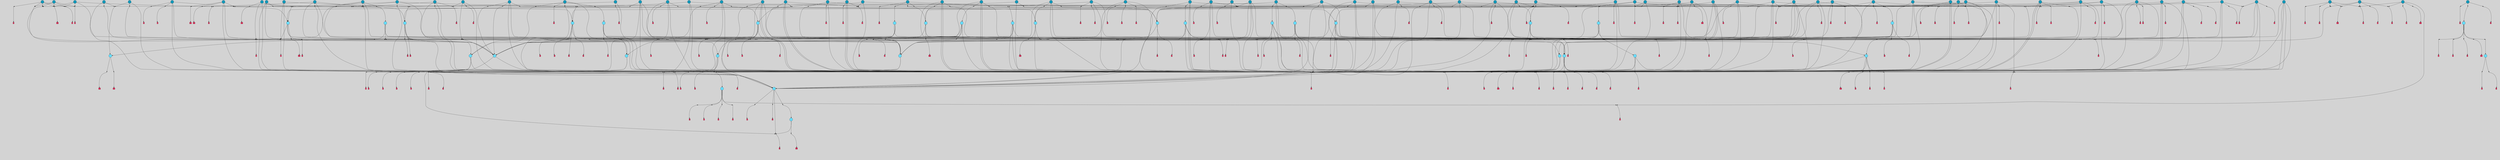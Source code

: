 // File exported with GEGELATI v1.3.1
// On the 2024-04-08 17:49:34
// With the File::TPGGraphDotExporter
digraph{
	graph[pad = "0.212, 0.055" bgcolor = lightgray]
	node[shape=circle style = filled label = ""]
		T3 [fillcolor="#66ddff"]
		T7 [fillcolor="#66ddff"]
		T9 [fillcolor="#66ddff"]
		T11 [fillcolor="#66ddff"]
		T24 [fillcolor="#66ddff"]
		T27 [fillcolor="#66ddff"]
		T90 [fillcolor="#66ddff"]
		T111 [fillcolor="#66ddff"]
		T129 [fillcolor="#66ddff"]
		T150 [fillcolor="#66ddff"]
		T159 [fillcolor="#66ddff"]
		T193 [fillcolor="#66ddff"]
		T211 [fillcolor="#66ddff"]
		T212 [fillcolor="#66ddff"]
		T215 [fillcolor="#66ddff"]
		T255 [fillcolor="#1199bb"]
		T321 [fillcolor="#66ddff"]
		T322 [fillcolor="#1199bb"]
		T399 [fillcolor="#66ddff"]
		T414 [fillcolor="#1199bb"]
		T421 [fillcolor="#1199bb"]
		T422 [fillcolor="#66ddff"]
		T426 [fillcolor="#66ddff"]
		T116 [fillcolor="#1199bb"]
		T448 [fillcolor="#66ddff"]
		T457 [fillcolor="#66ddff"]
		T471 [fillcolor="#1199bb"]
		T472 [fillcolor="#1199bb"]
		T479 [fillcolor="#66ddff"]
		T493 [fillcolor="#1199bb"]
		T506 [fillcolor="#66ddff"]
		T507 [fillcolor="#1199bb"]
		T522 [fillcolor="#66ddff"]
		T535 [fillcolor="#1199bb"]
		T539 [fillcolor="#1199bb"]
		T547 [fillcolor="#1199bb"]
		T557 [fillcolor="#66ddff"]
		T568 [fillcolor="#1199bb"]
		T570 [fillcolor="#1199bb"]
		T575 [fillcolor="#1199bb"]
		T578 [fillcolor="#1199bb"]
		T580 [fillcolor="#1199bb"]
		T583 [fillcolor="#66ddff"]
		T585 [fillcolor="#66ddff"]
		T590 [fillcolor="#66ddff"]
		T593 [fillcolor="#66ddff"]
		T595 [fillcolor="#1199bb"]
		T604 [fillcolor="#1199bb"]
		T606 [fillcolor="#1199bb"]
		T607 [fillcolor="#1199bb"]
		T609 [fillcolor="#1199bb"]
		T610 [fillcolor="#66ddff"]
		T611 [fillcolor="#1199bb"]
		T612 [fillcolor="#1199bb"]
		T614 [fillcolor="#1199bb"]
		T615 [fillcolor="#1199bb"]
		T620 [fillcolor="#1199bb"]
		T628 [fillcolor="#1199bb"]
		T632 [fillcolor="#1199bb"]
		T634 [fillcolor="#1199bb"]
		T637 [fillcolor="#1199bb"]
		T638 [fillcolor="#66ddff"]
		T640 [fillcolor="#1199bb"]
		T641 [fillcolor="#1199bb"]
		T643 [fillcolor="#1199bb"]
		T646 [fillcolor="#1199bb"]
		T648 [fillcolor="#1199bb"]
		T206 [fillcolor="#1199bb"]
		T650 [fillcolor="#1199bb"]
		T651 [fillcolor="#1199bb"]
		T594 [fillcolor="#1199bb"]
		T655 [fillcolor="#1199bb"]
		T658 [fillcolor="#1199bb"]
		T660 [fillcolor="#1199bb"]
		T662 [fillcolor="#1199bb"]
		T663 [fillcolor="#1199bb"]
		T664 [fillcolor="#66ddff"]
		T667 [fillcolor="#1199bb"]
		T668 [fillcolor="#1199bb"]
		T669 [fillcolor="#1199bb"]
		T672 [fillcolor="#1199bb"]
		T673 [fillcolor="#1199bb"]
		T676 [fillcolor="#1199bb"]
		T677 [fillcolor="#1199bb"]
		T678 [fillcolor="#1199bb"]
		T679 [fillcolor="#1199bb"]
		T681 [fillcolor="#1199bb"]
		T682 [fillcolor="#1199bb"]
		T683 [fillcolor="#1199bb"]
		T685 [fillcolor="#1199bb"]
		T687 [fillcolor="#66ddff"]
		T688 [fillcolor="#66ddff"]
		T689 [fillcolor="#1199bb"]
		T690 [fillcolor="#1199bb"]
		T691 [fillcolor="#1199bb"]
		T692 [fillcolor="#1199bb"]
		T693 [fillcolor="#1199bb"]
		T694 [fillcolor="#1199bb"]
		T695 [fillcolor="#1199bb"]
		T696 [fillcolor="#1199bb"]
		T613 [fillcolor="#1199bb"]
		T697 [fillcolor="#1199bb"]
		T698 [fillcolor="#1199bb"]
		T699 [fillcolor="#1199bb"]
		T700 [fillcolor="#1199bb"]
		T701 [fillcolor="#1199bb"]
		T702 [fillcolor="#1199bb"]
		T703 [fillcolor="#1199bb"]
		T704 [fillcolor="#1199bb"]
		T705 [fillcolor="#1199bb"]
		T706 [fillcolor="#1199bb"]
		T707 [fillcolor="#1199bb"]
		P8734 [fillcolor="#cccccc" shape=point] //6|
		I8734 [shape=box style=invis label="6|1&2|6#1|7&#92;n10|7&2|0#1|5&#92;n9|4&0|1#2|2&#92;n8|6&0|0#1|0&#92;n"]
		P8734 -> I8734[style=invis]
		A6618 [fillcolor="#ff3366" shape=box margin=0.03 width=0 height=0 label="3"]
		T3 -> P8734 -> A6618
		P8735 [fillcolor="#cccccc" shape=point] //3|
		I8735 [shape=box style=invis label="7|6&2|4#0|2&#92;n10|3&2|7#1|4&#92;n11|6&0|4#0|1&#92;n7|1&0|0#2|6&#92;n7|6&0|3#2|6&#92;n4|0&2|6#0|1&#92;n4|4&2|5#0|2&#92;n4|6&0|4#2|7&#92;n10|0&2|3#1|5&#92;n2|6&0|5#0|2&#92;n1|0&2|3#0|7&#92;n1|6&2|0#0|5&#92;n6|2&0|1#0|7&#92;n9|2&0|3#2|7&#92;n5|3&0|6#0|6&#92;n1|7&2|5#2|3&#92;n8|1&2|7#0|6&#92;n1|0&2|5#2|1&#92;n7|1&2|2#2|5&#92;n7|4&2|6#0|3&#92;n"]
		P8735 -> I8735[style=invis]
		A6619 [fillcolor="#ff3366" shape=box margin=0.03 width=0 height=0 label="4"]
		T3 -> P8735 -> A6619
		P8736 [fillcolor="#cccccc" shape=point] //-3|
		I8736 [shape=box style=invis label="1|6&2|7#0|7&#92;n10|2&0|7#1|3&#92;n9|6&2|7#2|2&#92;n5|3&0|7#0|7&#92;n1|6&2|3#0|0&#92;n2|3&2|3#2|2&#92;n5|1&2|6#0|6&#92;n"]
		P8736 -> I8736[style=invis]
		A6620 [fillcolor="#ff3366" shape=box margin=0.03 width=0 height=0 label="7"]
		T7 -> P8736 -> A6620
		P8737 [fillcolor="#cccccc" shape=point] //5|
		I8737 [shape=box style=invis label="0|5&2|3#0|1&#92;n0|6&2|1#2|4&#92;n6|2&2|6#0|7&#92;n7|4&0|3#0|1&#92;n5|4&0|7#1|6&#92;n9|1&0|5#2|2&#92;n6|3&2|3#1|7&#92;n11|7&2|4#1|6&#92;n2|5&0|1#0|0&#92;n4|7&0|0#0|2&#92;n6|2&0|6#0|0&#92;n2|1&2|6#2|4&#92;n10|0&2|0#1|0&#92;n6|6&2|4#0|6&#92;n"]
		P8737 -> I8737[style=invis]
		A6621 [fillcolor="#ff3366" shape=box margin=0.03 width=0 height=0 label="8"]
		T7 -> P8737 -> A6621
		P8738 [fillcolor="#cccccc" shape=point] //-6|
		I8738 [shape=box style=invis label="11|1&0|7#2|0&#92;n10|4&0|1#1|0&#92;n4|3&2|4#2|1&#92;n0|5&2|0#0|0&#92;n6|1&0|0#0|3&#92;n8|2&2|0#0|4&#92;n11|4&2|0#1|6&#92;n7|0&2|6#2|3&#92;n5|3&2|6#2|0&#92;n2|0&2|0#0|4&#92;n"]
		P8738 -> I8738[style=invis]
		A6622 [fillcolor="#ff3366" shape=box margin=0.03 width=0 height=0 label="9"]
		T9 -> P8738 -> A6622
		P8739 [fillcolor="#cccccc" shape=point] //2|
		I8739 [shape=box style=invis label="6|3&2|7#1|4&#92;n8|6&0|0#2|5&#92;n2|1&0|2#0|3&#92;n8|7&0|6#0|4&#92;n2|1&2|0#0|1&#92;n0|0&2|2#2|3&#92;n6|6&0|7#2|1&#92;n6|1&0|7#2|6&#92;n5|4&2|7#0|4&#92;n0|3&0|4#2|0&#92;n11|0&2|0#2|5&#92;n4|5&2|5#2|4&#92;n5|7&0|6#0|4&#92;n9|7&2|5#0|3&#92;n5|4&2|1#0|3&#92;n5|3&0|1#1|7&#92;n0|4&0|3#2|5&#92;n"]
		P8739 -> I8739[style=invis]
		A6623 [fillcolor="#ff3366" shape=box margin=0.03 width=0 height=0 label="10"]
		T9 -> P8739 -> A6623
		P8740 [fillcolor="#cccccc" shape=point] //6|
		I8740 [shape=box style=invis label="3|0&2|7#2|2&#92;n3|2&0|4#2|5&#92;n5|1&0|2#1|0&#92;n8|7&0|1#2|0&#92;n8|5&0|3#0|6&#92;n0|2&0|2#2|3&#92;n1|5&2|5#0|5&#92;n5|6&0|6#0|7&#92;n6|7&0|0#2|6&#92;n1|2&2|3#0|0&#92;n7|7&2|3#0|4&#92;n0|7&2|7#0|6&#92;n1|0&2|2#2|7&#92;n4|4&0|1#0|0&#92;n"]
		P8740 -> I8740[style=invis]
		A6624 [fillcolor="#ff3366" shape=box margin=0.03 width=0 height=0 label="11"]
		T11 -> P8740 -> A6624
		P8741 [fillcolor="#cccccc" shape=point] //-4|
		I8741 [shape=box style=invis label="4|1&0|4#2|6&#92;n1|2&2|2#2|0&#92;n1|2&2|0#0|6&#92;n8|4&2|3#2|5&#92;n5|5&2|1#1|0&#92;n"]
		P8741 -> I8741[style=invis]
		A6625 [fillcolor="#ff3366" shape=box margin=0.03 width=0 height=0 label="12"]
		T11 -> P8741 -> A6625
		P8742 [fillcolor="#cccccc" shape=point] //1|
		I8742 [shape=box style=invis label="5|1&0|6#2|7&#92;n2|4&0|4#2|2&#92;n0|6&0|5#0|4&#92;n10|6&2|5#1|6&#92;n9|3&0|1#1|7&#92;n10|3&2|2#1|0&#92;n5|0&0|0#2|1&#92;n11|3&2|3#1|5&#92;n10|3&0|1#1|0&#92;n2|4&0|1#0|1&#92;n0|2&0|3#2|4&#92;n9|2&2|1#2|5&#92;n11|7&2|6#2|6&#92;n"]
		P8742 -> I8742[style=invis]
		T24 -> P8742 -> T7
		P8743 [fillcolor="#cccccc" shape=point] //5|
		I8743 [shape=box style=invis label="3|0&2|0#0|1&#92;n3|0&0|7#0|1&#92;n5|3&0|2#2|6&#92;n4|4&2|4#2|6&#92;n11|2&0|7#1|6&#92;n2|7&2|2#2|5&#92;n9|3&2|6#2|7&#92;n7|7&0|0#0|4&#92;n6|1&2|4#2|3&#92;n5|4&2|0#1|6&#92;n1|3&0|7#0|4&#92;n"]
		P8743 -> I8743[style=invis]
		A6626 [fillcolor="#ff3366" shape=box margin=0.03 width=0 height=0 label="7"]
		T24 -> P8743 -> A6626
		P8744 [fillcolor="#cccccc" shape=point] //-2|
		I8744 [shape=box style=invis label="4|1&0|4#0|3&#92;n4|2&0|5#2|0&#92;n5|5&2|6#0|5&#92;n1|4&0|1#0|2&#92;n6|3&2|7#1|5&#92;n0|4&2|0#0|3&#92;n8|5&2|5#1|2&#92;n10|7&2|7#1|1&#92;n3|4&0|0#2|1&#92;n3|6&2|5#2|5&#92;n8|3&0|1#0|7&#92;n10|0&2|7#1|3&#92;n4|1&2|4#0|1&#92;n9|3&2|0#0|4&#92;n3|6&2|0#0|4&#92;n1|2&0|6#2|1&#92;n4|0&2|1#2|2&#92;n"]
		P8744 -> I8744[style=invis]
		A6627 [fillcolor="#ff3366" shape=box margin=0.03 width=0 height=0 label="14"]
		T24 -> P8744 -> A6627
		P8745 [fillcolor="#cccccc" shape=point] //2|
		I8745 [shape=box style=invis label="9|1&2|3#0|1&#92;n5|2&2|0#2|4&#92;n3|6&2|5#2|7&#92;n7|0&2|5#0|4&#92;n1|2&0|3#0|5&#92;n7|3&2|7#0|0&#92;n"]
		P8745 -> I8745[style=invis]
		A6628 [fillcolor="#ff3366" shape=box margin=0.03 width=0 height=0 label="2"]
		T27 -> P8745 -> A6628
		P8746 [fillcolor="#cccccc" shape=point] //-6|
		I8746 [shape=box style=invis label="7|5&0|4#0|4&#92;n11|0&2|5#2|1&#92;n"]
		P8746 -> I8746[style=invis]
		A6629 [fillcolor="#ff3366" shape=box margin=0.03 width=0 height=0 label="3"]
		T27 -> P8746 -> A6629
		T27 -> P8735
		P8747 [fillcolor="#cccccc" shape=point] //0|
		I8747 [shape=box style=invis label="2|5&0|1#0|6&#92;n6|1&2|2#2|7&#92;n8|0&0|3#1|4&#92;n4|3&2|5#2|4&#92;n8|1&2|4#0|0&#92;n6|6&0|1#2|6&#92;n11|7&2|4#2|5&#92;n6|2&2|4#0|2&#92;n8|5&2|4#2|4&#92;n2|1&2|1#2|2&#92;n2|7&2|5#2|6&#92;n9|7&0|5#0|4&#92;n1|2&0|5#2|6&#92;n4|2&2|3#2|7&#92;n3|3&2|1#0|2&#92;n"]
		P8747 -> I8747[style=invis]
		A6630 [fillcolor="#ff3366" shape=box margin=0.03 width=0 height=0 label="5"]
		T27 -> P8747 -> A6630
		P8748 [fillcolor="#cccccc" shape=point] //0|
		I8748 [shape=box style=invis label="4|0&0|3#2|7&#92;n10|2&0|3#1|7&#92;n3|5&0|2#0|3&#92;n4|5&0|0#2|1&#92;n10|7&2|0#1|2&#92;n5|3&2|3#1|6&#92;n9|5&2|0#0|4&#92;n5|4&2|7#0|2&#92;n10|3&2|7#1|4&#92;n7|2&0|1#2|6&#92;n8|6&0|5#0|5&#92;n8|7&2|3#0|5&#92;n2|6&2|4#0|0&#92;n"]
		P8748 -> I8748[style=invis]
		A6631 [fillcolor="#ff3366" shape=box margin=0.03 width=0 height=0 label="5"]
		T27 -> P8748 -> A6631
		P8749 [fillcolor="#cccccc" shape=point] //-2|
		I8749 [shape=box style=invis label="8|4&2|1#2|5&#92;n4|1&0|7#2|1&#92;n5|7&2|3#2|2&#92;n10|4&2|5#1|7&#92;n10|0&2|6#1|3&#92;n4|5&2|7#0|6&#92;n9|5&2|4#0|4&#92;n2|4&0|5#0|7&#92;n11|1&2|4#2|6&#92;n5|6&0|7#1|2&#92;n2|7&2|7#2|6&#92;n5|2&0|5#1|5&#92;n3|0&0|6#0|2&#92;n4|0&0|4#2|4&#92;n4|4&2|6#0|7&#92;n10|6&2|0#1|4&#92;n9|7&0|3#1|4&#92;n1|4&2|6#0|3&#92;n11|5&2|6#0|3&#92;n0|3&0|5#0|1&#92;n"]
		P8749 -> I8749[style=invis]
		A6632 [fillcolor="#ff3366" shape=box margin=0.03 width=0 height=0 label="13"]
		T90 -> P8749 -> A6632
		P8750 [fillcolor="#cccccc" shape=point] //4|
		I8750 [shape=box style=invis label="7|1&2|6#1|3&#92;n10|1&0|3#1|6&#92;n8|5&2|3#2|1&#92;n11|5&0|0#2|6&#92;n4|1&0|6#0|0&#92;n11|1&0|2#0|3&#92;n2|0&2|1#0|7&#92;n"]
		P8750 -> I8750[style=invis]
		A6633 [fillcolor="#ff3366" shape=box margin=0.03 width=0 height=0 label="2"]
		T90 -> P8750 -> A6633
		P8751 [fillcolor="#cccccc" shape=point] //7|
		I8751 [shape=box style=invis label="10|3&0|1#1|4&#92;n4|6&0|0#0|2&#92;n4|5&0|6#0|0&#92;n4|3&0|6#2|1&#92;n7|0&0|3#1|2&#92;n4|7&0|6#0|5&#92;n7|6&0|7#0|6&#92;n6|6&0|0#0|3&#92;n11|1&0|4#2|5&#92;n10|2&0|3#1|2&#92;n"]
		P8751 -> I8751[style=invis]
		A6634 [fillcolor="#ff3366" shape=box margin=0.03 width=0 height=0 label="4"]
		T90 -> P8751 -> A6634
		P8752 [fillcolor="#cccccc" shape=point] //-3|
		I8752 [shape=box style=invis label="8|1&2|3#0|5&#92;n0|6&0|5#0|5&#92;n3|7&2|1#0|6&#92;n3|5&0|1#0|0&#92;n9|5&2|0#0|4&#92;n3|5&0|2#0|3&#92;n10|6&2|4#1|0&#92;n9|4&2|7#2|6&#92;n1|7&2|5#2|2&#92;n"]
		P8752 -> I8752[style=invis]
		A6635 [fillcolor="#ff3366" shape=box margin=0.03 width=0 height=0 label="5"]
		T90 -> P8752 -> A6635
		P8753 [fillcolor="#cccccc" shape=point] //-7|
		I8753 [shape=box style=invis label="3|0&2|0#0|1&#92;n1|1&0|2#0|4&#92;n11|2&0|7#1|6&#92;n9|7&0|0#0|4&#92;n3|0&0|7#0|1&#92;n9|3&2|6#2|7&#92;n5|3&0|2#2|6&#92;n6|1&2|4#2|3&#92;n5|4&2|0#1|6&#92;n1|3&0|7#0|7&#92;n"]
		P8753 -> I8753[style=invis]
		A6636 [fillcolor="#ff3366" shape=box margin=0.03 width=0 height=0 label="7"]
		T90 -> P8753 -> A6636
		P8754 [fillcolor="#cccccc" shape=point] //-5|
		I8754 [shape=box style=invis label="0|0&2|3#0|2&#92;n10|5&0|6#1|3&#92;n7|3&0|6#2|3&#92;n3|4&0|6#0|6&#92;n10|5&0|2#1|1&#92;n5|0&0|1#0|3&#92;n6|6&2|5#1|5&#92;n7|4&0|2#1|7&#92;n5|7&0|1#2|5&#92;n1|5&0|0#0|3&#92;n7|5&2|1#2|6&#92;n9|0&0|2#0|0&#92;n4|0&2|4#0|0&#92;n4|6&0|0#2|3&#92;n3|1&0|6#2|5&#92;n7|7&2|1#2|3&#92;n9|4&2|2#0|6&#92;n"]
		P8754 -> I8754[style=invis]
		T111 -> P8754 -> T9
		P8755 [fillcolor="#cccccc" shape=point] //7|
		I8755 [shape=box style=invis label="7|4&2|1#2|0&#92;n4|1&2|4#2|3&#92;n5|0&2|0#2|2&#92;n6|1&2|4#2|6&#92;n"]
		P8755 -> I8755[style=invis]
		A6637 [fillcolor="#ff3366" shape=box margin=0.03 width=0 height=0 label="9"]
		T111 -> P8755 -> A6637
		P8756 [fillcolor="#cccccc" shape=point] //2|
		I8756 [shape=box style=invis label="3|0&2|0#0|1&#92;n11|2&0|7#1|6&#92;n8|7&2|4#0|5&#92;n5|3&0|2#2|6&#92;n4|4&2|4#2|6&#92;n3|0&0|7#0|1&#92;n2|7&2|2#2|5&#92;n9|3&2|6#2|7&#92;n7|7&0|0#0|4&#92;n6|1&2|4#1|3&#92;n5|4&2|0#1|6&#92;n1|3&0|7#0|4&#92;n"]
		P8756 -> I8756[style=invis]
		A6638 [fillcolor="#ff3366" shape=box margin=0.03 width=0 height=0 label="7"]
		T111 -> P8756 -> A6638
		T111 -> P8738
		P8757 [fillcolor="#cccccc" shape=point] //8|
		I8757 [shape=box style=invis label="9|0&0|1#2|0&#92;n10|1&2|5#1|4&#92;n8|2&2|6#0|4&#92;n2|4&2|5#2|3&#92;n4|2&2|2#0|2&#92;n7|5&0|2#0|0&#92;n8|2&2|1#1|3&#92;n8|7&0|7#2|1&#92;n1|1&0|0#0|7&#92;n5|6&2|5#1|0&#92;n6|6&2|5#0|0&#92;n11|4&0|3#2|6&#92;n4|2&2|4#0|7&#92;n5|6&0|1#2|0&#92;n11|3&0|2#0|7&#92;n"]
		P8757 -> I8757[style=invis]
		A6639 [fillcolor="#ff3366" shape=box margin=0.03 width=0 height=0 label="6"]
		T129 -> P8757 -> A6639
		T129 -> P8743
		P8758 [fillcolor="#cccccc" shape=point] //10|
		I8758 [shape=box style=invis label="4|5&2|7#2|1&#92;n1|7&2|3#0|6&#92;n3|5&2|2#0|3&#92;n10|3&0|7#1|4&#92;n7|1&0|4#2|6&#92;n10|2&0|3#1|7&#92;n9|5&2|0#0|4&#92;n4|0&0|3#2|7&#92;n11|4&2|6#1|2&#92;n5|4&2|7#0|2&#92;n2|6&2|4#0|0&#92;n6|5&0|7#2|1&#92;n5|3&2|3#1|6&#92;n10|7&2|0#1|2&#92;n"]
		P8758 -> I8758[style=invis]
		A6640 [fillcolor="#ff3366" shape=box margin=0.03 width=0 height=0 label="5"]
		T129 -> P8758 -> A6640
		P8759 [fillcolor="#cccccc" shape=point] //5|
		I8759 [shape=box style=invis label="9|4&2|3#1|3&#92;n0|4&2|4#0|5&#92;n6|1&2|6#2|5&#92;n4|0&0|5#2|0&#92;n"]
		P8759 -> I8759[style=invis]
		A6641 [fillcolor="#ff3366" shape=box margin=0.03 width=0 height=0 label="7"]
		T129 -> P8759 -> A6641
		P8760 [fillcolor="#cccccc" shape=point] //6|
		I8760 [shape=box style=invis label="9|4&2|7#0|6&#92;n8|4&0|1#1|0&#92;n1|3&0|0#2|1&#92;n2|4&0|6#2|2&#92;n5|1&2|5#0|7&#92;n3|0&0|3#2|6&#92;n2|2&2|6#0|2&#92;n8|4&0|4#2|2&#92;n5|1&2|4#0|3&#92;n9|4&0|6#0|6&#92;n5|0&2|2#1|5&#92;n11|7&0|0#1|1&#92;n0|4&0|3#0|3&#92;n7|7&2|4#2|5&#92;n1|5&0|1#2|1&#92;n"]
		P8760 -> I8760[style=invis]
		A6642 [fillcolor="#ff3366" shape=box margin=0.03 width=0 height=0 label="1"]
		T129 -> P8760 -> A6642
		P8761 [fillcolor="#cccccc" shape=point] //-3|
		I8761 [shape=box style=invis label="2|6&0|0#0|7&#92;n9|6&2|0#0|6&#92;n3|0&0|5#0|1&#92;n5|5&0|4#0|3&#92;n6|1&2|4#2|3&#92;n2|7&2|2#2|5&#92;n5|3&0|2#2|6&#92;n7|7&0|0#0|4&#92;n5|4&2|0#1|6&#92;n9|3&2|6#2|7&#92;n1|3&0|7#0|4&#92;n"]
		P8761 -> I8761[style=invis]
		A6643 [fillcolor="#ff3366" shape=box margin=0.03 width=0 height=0 label="7"]
		T150 -> P8761 -> A6643
		P8762 [fillcolor="#cccccc" shape=point] //4|
		I8762 [shape=box style=invis label="6|0&0|7#1|0&#92;n8|6&2|6#2|7&#92;n"]
		P8762 -> I8762[style=invis]
		A6644 [fillcolor="#ff3366" shape=box margin=0.03 width=0 height=0 label="3"]
		T150 -> P8762 -> A6644
		P8763 [fillcolor="#cccccc" shape=point] //0|
		I8763 [shape=box style=invis label="2|5&0|1#0|6&#92;n6|1&2|2#2|7&#92;n8|0&0|3#1|4&#92;n11|7&2|4#2|5&#92;n8|1&2|4#0|0&#92;n6|6&0|1#2|6&#92;n7|0&2|4#1|0&#92;n4|1&2|5#2|4&#92;n6|2&2|4#0|2&#92;n8|5&2|4#2|4&#92;n2|1&2|1#2|2&#92;n2|7&2|5#2|6&#92;n9|7&0|5#0|4&#92;n1|2&0|5#2|6&#92;n4|2&2|3#2|7&#92;n3|3&2|1#0|2&#92;n"]
		P8763 -> I8763[style=invis]
		A6645 [fillcolor="#ff3366" shape=box margin=0.03 width=0 height=0 label="5"]
		T150 -> P8763 -> A6645
		P8764 [fillcolor="#cccccc" shape=point] //-8|
		I8764 [shape=box style=invis label="7|5&0|4#2|4&#92;n"]
		P8764 -> I8764[style=invis]
		A6646 [fillcolor="#ff3366" shape=box margin=0.03 width=0 height=0 label="3"]
		T150 -> P8764 -> A6646
		P8765 [fillcolor="#cccccc" shape=point] //7|
		I8765 [shape=box style=invis label="1|6&2|7#0|7&#92;n9|6&2|7#2|2&#92;n10|2&0|7#1|0&#92;n1|6&2|3#0|0&#92;n5|0&2|2#1|1&#92;n2|3&2|3#2|2&#92;n5|1&2|6#0|6&#92;n"]
		P8765 -> I8765[style=invis]
		T150 -> P8765 -> T90
		P8766 [fillcolor="#cccccc" shape=point] //7|
		I8766 [shape=box style=invis label="7|0&2|1#2|0&#92;n9|7&2|1#1|7&#92;n8|2&0|1#1|0&#92;n6|6&0|2#1|1&#92;n2|2&0|5#0|0&#92;n5|7&0|0#2|1&#92;n5|1&2|5#1|5&#92;n4|7&2|4#2|3&#92;n10|5&2|2#1|5&#92;n1|3&2|2#2|0&#92;n10|2&2|6#1|5&#92;n"]
		P8766 -> I8766[style=invis]
		A6647 [fillcolor="#ff3366" shape=box margin=0.03 width=0 height=0 label="1"]
		T159 -> P8766 -> A6647
		P8767 [fillcolor="#cccccc" shape=point] //7|
		I8767 [shape=box style=invis label="7|4&2|7#0|4&#92;n4|6&0|1#2|5&#92;n2|1&2|3#0|0&#92;n4|3&2|0#0|1&#92;n0|0&2|7#2|7&#92;n7|7&0|5#2|3&#92;n5|0&2|1#2|2&#92;n10|0&0|4#1|2&#92;n4|4&0|7#0|0&#92;n6|7&0|2#0|1&#92;n1|4&2|5#0|4&#92;n"]
		P8767 -> I8767[style=invis]
		A6648 [fillcolor="#ff3366" shape=box margin=0.03 width=0 height=0 label="0"]
		T159 -> P8767 -> A6648
		P8768 [fillcolor="#cccccc" shape=point] //5|
		I8768 [shape=box style=invis label="0|5&2|3#0|1&#92;n0|6&2|1#2|4&#92;n6|2&2|6#0|7&#92;n9|0&2|7#1|1&#92;n7|4&0|3#0|1&#92;n11|7&2|4#1|6&#92;n9|1&0|5#2|2&#92;n5|4&0|7#1|6&#92;n2|5&0|1#0|0&#92;n4|7&0|0#0|2&#92;n6|2&0|6#0|0&#92;n2|1&2|6#2|4&#92;n10|0&0|0#1|0&#92;n6|6&2|4#0|6&#92;n"]
		P8768 -> I8768[style=invis]
		T159 -> P8768 -> T129
		P8769 [fillcolor="#cccccc" shape=point] //-2|
		I8769 [shape=box style=invis label="1|0&0|3#0|3&#92;n2|7&0|4#0|4&#92;n11|6&2|1#1|4&#92;n6|1&2|5#0|0&#92;n2|0&2|0#0|6&#92;n1|3&2|1#0|4&#92;n"]
		P8769 -> I8769[style=invis]
		A6649 [fillcolor="#ff3366" shape=box margin=0.03 width=0 height=0 label="2"]
		T193 -> P8769 -> A6649
		P8770 [fillcolor="#cccccc" shape=point] //3|
		I8770 [shape=box style=invis label="5|4&2|7#0|4&#92;n0|4&0|3#2|5&#92;n8|6&0|0#2|5&#92;n2|1&0|2#0|3&#92;n9|7&0|6#0|4&#92;n0|0&2|2#2|3&#92;n6|6&0|7#2|1&#92;n6|1&0|7#2|6&#92;n0|3&0|4#2|0&#92;n11|0&2|0#2|5&#92;n4|5&2|5#2|4&#92;n5|3&0|1#1|7&#92;n9|7&2|2#0|3&#92;n5|4&2|1#0|3&#92;n5|0&0|6#0|4&#92;n0|0&0|1#2|0&#92;n"]
		P8770 -> I8770[style=invis]
		A6650 [fillcolor="#ff3366" shape=box margin=0.03 width=0 height=0 label="10"]
		T193 -> P8770 -> A6650
		P8771 [fillcolor="#cccccc" shape=point] //-1|
		I8771 [shape=box style=invis label="1|7&2|1#0|6&#92;n8|1&2|3#0|5&#92;n10|6&2|7#1|0&#92;n1|7&2|5#0|2&#92;n0|3&0|3#2|2&#92;n3|5&0|1#0|0&#92;n3|5&0|2#0|3&#92;n1|5&2|0#0|4&#92;n5|7&2|2#2|5&#92;n4|0&2|3#0|3&#92;n"]
		P8771 -> I8771[style=invis]
		T193 -> P8771 -> T3
		P8772 [fillcolor="#cccccc" shape=point] //10|
		I8772 [shape=box style=invis label="6|1&2|4#2|3&#92;n3|0&0|7#0|1&#92;n5|3&0|2#2|6&#92;n4|4&0|4#2|6&#92;n5|4&2|0#1|6&#92;n10|5&0|6#1|5&#92;n2|5&2|1#2|2&#92;n1|3&0|7#0|4&#92;n3|0&2|0#0|1&#92;n11|2&0|5#1|6&#92;n9|3&2|6#2|7&#92;n7|7&0|0#0|4&#92;n"]
		P8772 -> I8772[style=invis]
		A6651 [fillcolor="#ff3366" shape=box margin=0.03 width=0 height=0 label="7"]
		T193 -> P8772 -> A6651
		P8773 [fillcolor="#cccccc" shape=point] //5|
		I8773 [shape=box style=invis label="3|0&2|0#0|1&#92;n3|0&0|7#0|1&#92;n5|3&0|2#2|6&#92;n4|4&2|4#2|6&#92;n11|2&0|7#1|6&#92;n2|7&2|2#2|5&#92;n9|3&2|6#2|7&#92;n7|7&0|0#0|4&#92;n6|1&2|4#2|3&#92;n5|4&2|0#1|6&#92;n1|3&0|7#0|4&#92;n"]
		P8773 -> I8773[style=invis]
		A6652 [fillcolor="#ff3366" shape=box margin=0.03 width=0 height=0 label="7"]
		T211 -> P8773 -> A6652
		P8774 [fillcolor="#cccccc" shape=point] //10|
		I8774 [shape=box style=invis label="4|5&2|7#2|1&#92;n1|7&2|3#0|6&#92;n3|5&2|2#0|3&#92;n10|3&0|7#1|4&#92;n7|1&0|4#2|6&#92;n10|2&0|3#1|7&#92;n9|5&2|0#0|4&#92;n4|0&0|3#2|7&#92;n11|4&2|6#1|2&#92;n5|4&2|7#0|2&#92;n2|6&2|4#0|0&#92;n6|5&0|7#2|1&#92;n5|3&2|3#1|6&#92;n10|7&2|0#1|2&#92;n"]
		P8774 -> I8774[style=invis]
		A6653 [fillcolor="#ff3366" shape=box margin=0.03 width=0 height=0 label="5"]
		T211 -> P8774 -> A6653
		P8775 [fillcolor="#cccccc" shape=point] //8|
		I8775 [shape=box style=invis label="9|0&0|1#2|0&#92;n10|1&2|5#1|4&#92;n8|2&2|6#0|4&#92;n2|4&2|5#2|3&#92;n4|2&2|2#0|2&#92;n7|5&0|2#0|0&#92;n8|2&2|1#1|3&#92;n8|7&0|7#2|1&#92;n1|1&0|0#0|7&#92;n5|6&2|5#1|0&#92;n6|6&2|5#0|0&#92;n11|4&0|3#2|6&#92;n4|2&2|4#0|7&#92;n5|6&0|1#2|0&#92;n11|3&0|2#0|7&#92;n"]
		P8775 -> I8775[style=invis]
		A6654 [fillcolor="#ff3366" shape=box margin=0.03 width=0 height=0 label="6"]
		T211 -> P8775 -> A6654
		P8776 [fillcolor="#cccccc" shape=point] //5|
		I8776 [shape=box style=invis label="0|5&2|3#0|1&#92;n0|6&2|1#2|4&#92;n6|2&2|6#0|7&#92;n9|0&2|7#1|1&#92;n7|4&0|3#0|1&#92;n11|7&2|4#1|6&#92;n9|1&0|5#2|2&#92;n5|4&0|7#1|6&#92;n2|5&0|1#0|0&#92;n4|7&0|0#0|2&#92;n6|2&0|6#0|0&#92;n2|1&2|6#2|4&#92;n10|0&0|0#1|0&#92;n6|6&2|4#0|6&#92;n"]
		P8776 -> I8776[style=invis]
		T212 -> P8776 -> T211
		P8777 [fillcolor="#cccccc" shape=point] //6|
		I8777 [shape=box style=invis label="9|4&2|7#0|6&#92;n8|4&0|1#1|0&#92;n1|3&0|0#2|1&#92;n2|4&0|6#2|2&#92;n5|1&2|5#0|7&#92;n3|0&0|3#2|6&#92;n2|2&2|6#0|2&#92;n8|4&0|4#2|2&#92;n5|1&2|4#0|3&#92;n9|4&0|6#0|6&#92;n5|0&2|2#1|5&#92;n11|7&0|0#1|1&#92;n0|4&0|3#0|3&#92;n7|7&2|4#2|5&#92;n1|5&0|1#2|1&#92;n"]
		P8777 -> I8777[style=invis]
		A6655 [fillcolor="#ff3366" shape=box margin=0.03 width=0 height=0 label="1"]
		T211 -> P8777 -> A6655
		P8778 [fillcolor="#cccccc" shape=point] //7|
		I8778 [shape=box style=invis label="7|4&2|7#0|4&#92;n4|6&0|1#2|5&#92;n2|1&2|3#0|0&#92;n4|3&2|0#0|1&#92;n0|0&2|7#2|7&#92;n7|7&0|5#2|3&#92;n5|0&2|1#2|2&#92;n10|0&0|4#1|2&#92;n4|4&0|7#0|0&#92;n6|7&0|2#0|1&#92;n1|4&2|5#0|4&#92;n"]
		P8778 -> I8778[style=invis]
		A6656 [fillcolor="#ff3366" shape=box margin=0.03 width=0 height=0 label="0"]
		T212 -> P8778 -> A6656
		P8779 [fillcolor="#cccccc" shape=point] //5|
		I8779 [shape=box style=invis label="9|4&2|3#1|3&#92;n0|4&2|4#0|5&#92;n6|1&2|6#2|5&#92;n4|0&0|5#2|0&#92;n"]
		P8779 -> I8779[style=invis]
		A6657 [fillcolor="#ff3366" shape=box margin=0.03 width=0 height=0 label="7"]
		T211 -> P8779 -> A6657
		P8780 [fillcolor="#cccccc" shape=point] //7|
		I8780 [shape=box style=invis label="7|0&2|1#2|0&#92;n9|7&2|1#1|7&#92;n8|2&0|1#1|0&#92;n6|6&0|2#1|1&#92;n2|2&0|5#0|0&#92;n5|7&0|0#2|1&#92;n5|1&2|5#1|5&#92;n4|7&2|4#2|3&#92;n10|5&2|2#1|5&#92;n1|3&2|2#2|0&#92;n10|2&2|6#1|5&#92;n"]
		P8780 -> I8780[style=invis]
		A6658 [fillcolor="#ff3366" shape=box margin=0.03 width=0 height=0 label="1"]
		T212 -> P8780 -> A6658
		P8781 [fillcolor="#cccccc" shape=point] //-1|
		I8781 [shape=box style=invis label="11|7&2|0#1|7&#92;n1|5&2|4#2|4&#92;n4|3&0|1#0|5&#92;n1|6&0|0#0|4&#92;n8|6&2|4#0|0&#92;n4|0&0|0#0|5&#92;n10|4&2|0#1|0&#92;n9|6&2|5#1|3&#92;n0|7&2|1#0|5&#92;n0|6&2|3#2|0&#92;n4|4&0|5#0|1&#92;n"]
		P8781 -> I8781[style=invis]
		A6659 [fillcolor="#ff3366" shape=box margin=0.03 width=0 height=0 label="12"]
		T215 -> P8781 -> A6659
		P8782 [fillcolor="#cccccc" shape=point] //1|
		I8782 [shape=box style=invis label="9|3&0|0#1|1&#92;n4|6&0|5#0|7&#92;n3|6&0|0#2|0&#92;n6|2&2|5#1|4&#92;n8|7&0|7#0|0&#92;n5|0&2|6#0|6&#92;n"]
		P8782 -> I8782[style=invis]
		A6660 [fillcolor="#ff3366" shape=box margin=0.03 width=0 height=0 label="5"]
		T215 -> P8782 -> A6660
		P8783 [fillcolor="#cccccc" shape=point] //5|
		I8783 [shape=box style=invis label="4|4&0|6#2|1&#92;n7|6&0|1#1|4&#92;n6|2&0|7#1|3&#92;n9|1&2|6#0|7&#92;n1|6&2|3#0|0&#92;n2|3&2|3#2|2&#92;n1|0&2|7#2|7&#92;n10|3&0|7#1|7&#92;n"]
		P8783 -> I8783[style=invis]
		A6661 [fillcolor="#ff3366" shape=box margin=0.03 width=0 height=0 label="7"]
		T215 -> P8783 -> A6661
		T255 -> P8771
		P8784 [fillcolor="#cccccc" shape=point] //-9|
		I8784 [shape=box style=invis label="7|1&0|0#2|6&#92;n1|6&0|4#2|7&#92;n7|6&2|4#0|2&#92;n10|7&2|1#1|3&#92;n7|6&0|3#2|6&#92;n4|0&2|2#2|1&#92;n1|0&0|5#2|3&#92;n6|1&2|6#1|1&#92;n7|4&2|6#1|0&#92;n9|5&0|1#0|2&#92;n9|2&0|3#0|7&#92;n6|0&2|7#0|6&#92;n10|5&2|3#1|5&#92;n10|0&2|7#1|4&#92;n1|0&2|3#0|7&#92;n5|2&0|6#0|6&#92;n2|6&0|1#0|2&#92;n7|4&2|5#0|3&#92;n3|6&2|4#0|5&#92;n1|6&2|0#0|5&#92;n"]
		P8784 -> I8784[style=invis]
		A6662 [fillcolor="#ff3366" shape=box margin=0.03 width=0 height=0 label="4"]
		T255 -> P8784 -> A6662
		P8785 [fillcolor="#cccccc" shape=point] //7|
		I8785 [shape=box style=invis label="9|6&2|6#1|3&#92;n9|7&2|0#1|7&#92;n3|0&2|0#0|0&#92;n1|6&0|0#0|4&#92;n7|4&0|3#0|1&#92;n"]
		P8785 -> I8785[style=invis]
		A6663 [fillcolor="#ff3366" shape=box margin=0.03 width=0 height=0 label="12"]
		T255 -> P8785 -> A6663
		P8786 [fillcolor="#cccccc" shape=point] //-9|
		I8786 [shape=box style=invis label="11|5&0|0#2|6&#92;n8|5&2|3#2|1&#92;n7|1&0|6#1|3&#92;n11|4&0|2#0|1&#92;n9|0&2|7#1|6&#92;n10|1&0|3#1|6&#92;n0|3&0|4#2|5&#92;n5|7&2|3#1|6&#92;n2|0&2|1#0|7&#92;n"]
		P8786 -> I8786[style=invis]
		A6664 [fillcolor="#ff3366" shape=box margin=0.03 width=0 height=0 label="2"]
		T255 -> P8786 -> A6664
		P8787 [fillcolor="#cccccc" shape=point] //-7|
		I8787 [shape=box style=invis label="9|1&2|7#2|1&#92;n7|0&2|0#2|7&#92;n2|3&2|3#2|2&#92;n8|5&2|1#0|3&#92;n5|5&0|7#0|1&#92;n1|6&2|7#0|7&#92;n10|2&0|7#1|3&#92;n6|4&2|2#2|4&#92;n0|6&2|5#0|2&#92;n"]
		P8787 -> I8787[style=invis]
		A6665 [fillcolor="#ff3366" shape=box margin=0.03 width=0 height=0 label="7"]
		T255 -> P8787 -> A6665
		P8788 [fillcolor="#cccccc" shape=point] //-7|
		I8788 [shape=box style=invis label="9|1&2|7#2|1&#92;n7|0&2|0#2|7&#92;n2|3&2|3#2|2&#92;n8|5&2|1#0|3&#92;n5|5&0|7#0|1&#92;n1|6&2|7#0|7&#92;n10|2&0|7#1|3&#92;n6|4&2|2#2|4&#92;n0|6&2|5#0|2&#92;n"]
		P8788 -> I8788[style=invis]
		A6666 [fillcolor="#ff3366" shape=box margin=0.03 width=0 height=0 label="7"]
		T322 -> P8788 -> A6666
		P8789 [fillcolor="#cccccc" shape=point] //-9|
		I8789 [shape=box style=invis label="11|5&0|0#2|6&#92;n8|5&2|3#2|1&#92;n7|1&0|6#1|3&#92;n11|4&0|2#0|1&#92;n9|0&2|7#1|6&#92;n10|1&0|3#1|6&#92;n0|3&0|4#2|5&#92;n5|7&2|3#1|6&#92;n2|0&2|1#0|7&#92;n"]
		P8789 -> I8789[style=invis]
		A6667 [fillcolor="#ff3366" shape=box margin=0.03 width=0 height=0 label="2"]
		T322 -> P8789 -> A6667
		P8790 [fillcolor="#cccccc" shape=point] //-9|
		I8790 [shape=box style=invis label="7|1&0|0#2|6&#92;n1|6&0|4#2|7&#92;n7|6&2|4#0|2&#92;n10|7&2|1#1|3&#92;n7|6&0|3#2|6&#92;n4|0&2|2#2|1&#92;n1|0&0|5#2|3&#92;n6|1&2|6#1|1&#92;n7|4&2|6#1|0&#92;n9|5&0|1#0|2&#92;n9|2&0|3#0|7&#92;n6|0&2|7#0|6&#92;n10|5&2|3#1|5&#92;n10|0&2|7#1|4&#92;n1|0&2|3#0|7&#92;n5|2&0|6#0|6&#92;n2|6&0|1#0|2&#92;n7|4&2|5#0|3&#92;n3|6&2|4#0|5&#92;n1|6&2|0#0|5&#92;n"]
		P8790 -> I8790[style=invis]
		A6668 [fillcolor="#ff3366" shape=box margin=0.03 width=0 height=0 label="4"]
		T322 -> P8790 -> A6668
		P8791 [fillcolor="#cccccc" shape=point] //3|
		I8791 [shape=box style=invis label="7|6&2|4#0|2&#92;n10|3&2|7#1|4&#92;n11|6&0|4#0|1&#92;n7|1&0|0#2|6&#92;n7|6&0|3#2|6&#92;n4|0&2|6#0|1&#92;n4|4&2|5#0|2&#92;n4|6&0|4#2|7&#92;n10|0&2|3#1|5&#92;n2|6&0|5#0|2&#92;n1|0&2|3#0|7&#92;n1|6&2|0#0|5&#92;n6|2&0|1#0|7&#92;n9|2&0|3#2|7&#92;n5|3&0|6#0|6&#92;n1|7&2|5#2|3&#92;n8|1&2|7#0|6&#92;n1|0&2|5#2|1&#92;n7|1&2|2#2|5&#92;n7|4&2|6#0|3&#92;n"]
		P8791 -> I8791[style=invis]
		A6669 [fillcolor="#ff3366" shape=box margin=0.03 width=0 height=0 label="4"]
		T321 -> P8791 -> A6669
		P8792 [fillcolor="#cccccc" shape=point] //6|
		I8792 [shape=box style=invis label="6|1&2|6#1|7&#92;n10|7&2|0#1|5&#92;n9|4&0|1#2|2&#92;n8|6&0|0#1|0&#92;n"]
		P8792 -> I8792[style=invis]
		A6670 [fillcolor="#ff3366" shape=box margin=0.03 width=0 height=0 label="3"]
		T321 -> P8792 -> A6670
		P8793 [fillcolor="#cccccc" shape=point] //7|
		I8793 [shape=box style=invis label="9|6&2|6#1|3&#92;n9|7&2|0#1|7&#92;n3|0&2|0#0|0&#92;n1|6&0|0#0|4&#92;n7|4&0|3#0|1&#92;n"]
		P8793 -> I8793[style=invis]
		A6671 [fillcolor="#ff3366" shape=box margin=0.03 width=0 height=0 label="12"]
		T322 -> P8793 -> A6671
		P8794 [fillcolor="#cccccc" shape=point] //-1|
		I8794 [shape=box style=invis label="1|7&2|1#0|6&#92;n8|1&2|3#0|5&#92;n10|6&2|7#1|0&#92;n1|7&2|5#0|2&#92;n0|3&0|3#2|2&#92;n3|5&0|1#0|0&#92;n3|5&0|2#0|3&#92;n1|5&2|0#0|4&#92;n5|7&2|2#2|5&#92;n4|0&2|3#0|3&#92;n"]
		P8794 -> I8794[style=invis]
		T322 -> P8794 -> T321
		P8795 [fillcolor="#cccccc" shape=point] //8|
		I8795 [shape=box style=invis label="2|7&0|2#2|6&#92;n2|0&2|0#0|5&#92;n2|7&0|4#0|4&#92;n0|0&2|6#0|0&#92;n"]
		P8795 -> I8795[style=invis]
		A6672 [fillcolor="#ff3366" shape=box margin=0.03 width=0 height=0 label="2"]
		T399 -> P8795 -> A6672
		T399 -> P8771
		P8796 [fillcolor="#cccccc" shape=point] //-4|
		I8796 [shape=box style=invis label="0|6&2|7#2|4&#92;n4|4&0|4#2|6&#92;n3|0&0|7#0|1&#92;n5|3&0|2#2|6&#92;n1|3&0|7#0|1&#92;n5|4&2|0#1|6&#92;n10|5&0|6#1|5&#92;n2|5&2|1#2|2&#92;n6|1&2|4#2|3&#92;n3|0&2|2#0|1&#92;n11|2&0|5#1|6&#92;n9|3&2|6#2|7&#92;n7|7&0|0#0|4&#92;n8|1&0|1#1|5&#92;n"]
		P8796 -> I8796[style=invis]
		A6673 [fillcolor="#ff3366" shape=box margin=0.03 width=0 height=0 label="7"]
		T399 -> P8796 -> A6673
		P8797 [fillcolor="#cccccc" shape=point] //6|
		I8797 [shape=box style=invis label="3|1&0|2#0|4&#92;n6|0&2|2#1|6&#92;n8|6&2|6#1|0&#92;n6|5&2|4#2|5&#92;n"]
		P8797 -> I8797[style=invis]
		A6674 [fillcolor="#ff3366" shape=box margin=0.03 width=0 height=0 label="2"]
		T399 -> P8797 -> A6674
		P8798 [fillcolor="#cccccc" shape=point] //6|
		I8798 [shape=box style=invis label="7|0&2|5#1|2&#92;n10|6&2|1#1|3&#92;n7|5&0|2#0|7&#92;n10|7&0|1#1|5&#92;n4|6&2|5#0|5&#92;n4|4&0|7#2|7&#92;n"]
		P8798 -> I8798[style=invis]
		A6675 [fillcolor="#ff3366" shape=box margin=0.03 width=0 height=0 label="7"]
		T399 -> P8798 -> A6675
		P8799 [fillcolor="#cccccc" shape=point] //-1|
		I8799 [shape=box style=invis label="2|0&0|4#2|2&#92;n8|6&2|3#0|5&#92;n6|3&2|6#2|2&#92;n5|1&0|6#1|6&#92;n7|1&0|7#1|6&#92;n6|6&0|2#2|6&#92;n5|1&0|7#1|6&#92;n1|3&2|1#2|7&#92;n1|6&2|3#0|0&#92;n8|0&0|3#0|7&#92;n2|6&0|7#2|7&#92;n1|1&2|4#2|2&#92;n5|3&0|7#1|5&#92;n5|5&0|6#1|4&#92;n"]
		P8799 -> I8799[style=invis]
		A6676 [fillcolor="#ff3366" shape=box margin=0.03 width=0 height=0 label="7"]
		T414 -> P8799 -> A6676
		P8800 [fillcolor="#cccccc" shape=point] //6|
		I8800 [shape=box style=invis label="2|6&0|1#0|6&#92;n6|1&2|2#2|7&#92;n7|2&2|5#2|2&#92;n2|7&2|5#2|6&#92;n4|3&2|5#2|4&#92;n8|5&2|4#2|4&#92;n6|6&0|1#2|6&#92;n11|7&2|4#2|5&#92;n6|2&2|4#0|2&#92;n8|5&2|7#2|5&#92;n8|0&0|3#1|6&#92;n2|0&2|1#2|2&#92;n8|1&2|4#0|0&#92;n9|7&0|5#0|4&#92;n3|6&0|6#0|3&#92;n1|2&0|5#2|6&#92;n4|2&2|3#2|7&#92;n3|3&2|1#0|2&#92;n"]
		P8800 -> I8800[style=invis]
		T414 -> P8800 -> T111
		P8801 [fillcolor="#cccccc" shape=point] //5|
		I8801 [shape=box style=invis label="6|7&0|4#1|5&#92;n11|4&2|0#1|6&#92;n5|3&2|6#2|0&#92;n10|2&2|2#1|4&#92;n2|2&2|2#0|3&#92;n2|0&2|0#0|4&#92;n11|1&0|7#2|0&#92;n11|0&2|0#0|0&#92;n3|2&0|3#2|2&#92;n10|1&2|6#1|1&#92;n7|0&2|6#2|4&#92;n"]
		P8801 -> I8801[style=invis]
		A6677 [fillcolor="#ff3366" shape=box margin=0.03 width=0 height=0 label="9"]
		T414 -> P8801 -> A6677
		T414 -> P8743
		P8802 [fillcolor="#cccccc" shape=point] //8|
		I8802 [shape=box style=invis label="2|1&2|0#0|5&#92;n0|0&2|6#0|0&#92;n2|7&0|4#0|4&#92;n"]
		P8802 -> I8802[style=invis]
		A6678 [fillcolor="#ff3366" shape=box margin=0.03 width=0 height=0 label="2"]
		T414 -> P8802 -> A6678
		P8803 [fillcolor="#cccccc" shape=point] //5|
		I8803 [shape=box style=invis label="11|1&0|6#0|1&#92;n6|7&2|7#1|7&#92;n10|1&2|1#1|1&#92;n9|6&2|2#1|4&#92;n4|7&0|4#2|2&#92;n9|6&0|5#1|1&#92;n10|0&2|6#1|6&#92;n7|6&2|3#1|1&#92;n5|1&0|1#2|3&#92;n10|1&0|5#1|0&#92;n3|4&2|3#0|0&#92;n8|2&0|5#2|4&#92;n5|2&2|2#1|6&#92;n2|3&0|1#2|6&#92;n1|6&2|0#0|0&#92;n2|2&0|1#2|1&#92;n6|7&2|3#0|4&#92;n"]
		P8803 -> I8803[style=invis]
		T421 -> P8803 -> T150
		P8804 [fillcolor="#cccccc" shape=point] //-2|
		I8804 [shape=box style=invis label="5|2&2|0#2|4&#92;n9|1&2|3#0|1&#92;n3|6&2|5#2|7&#92;n7|0&2|1#0|4&#92;n1|2&0|3#0|5&#92;n7|3&2|7#0|0&#92;n"]
		P8804 -> I8804[style=invis]
		A6679 [fillcolor="#ff3366" shape=box margin=0.03 width=0 height=0 label="2"]
		T421 -> P8804 -> A6679
		P8805 [fillcolor="#cccccc" shape=point] //-2|
		I8805 [shape=box style=invis label="6|1&0|4#2|3&#92;n0|5&2|2#2|6&#92;n11|2&0|3#1|6&#92;n8|1&0|1#1|5&#92;n3|0&2|0#2|1&#92;n7|7&0|3#0|4&#92;n2|4&0|3#2|3&#92;n5|5&2|7#2|4&#92;n4|4&0|4#2|6&#92;n"]
		P8805 -> I8805[style=invis]
		A6680 [fillcolor="#ff3366" shape=box margin=0.03 width=0 height=0 label="7"]
		T421 -> P8805 -> A6680
		P8806 [fillcolor="#cccccc" shape=point] //10|
		I8806 [shape=box style=invis label="10|2&0|7#1|3&#92;n1|0&2|1#0|1&#92;n5|1&2|7#0|7&#92;n2|3&2|3#2|2&#92;n0|0&2|7#2|2&#92;n"]
		P8806 -> I8806[style=invis]
		A6681 [fillcolor="#ff3366" shape=box margin=0.03 width=0 height=0 label="7"]
		T421 -> P8806 -> A6681
		P8807 [fillcolor="#cccccc" shape=point] //7|
		I8807 [shape=box style=invis label="5|5&0|3#0|3&#92;n6|1&2|3#1|7&#92;n0|6&2|1#0|4&#92;n6|2&2|1#0|1&#92;n2|5&0|1#0|0&#92;n4|7&0|0#0|5&#92;n6|6&2|4#0|6&#92;n7|3&0|6#0|1&#92;n5|4&2|5#1|7&#92;n9|1&2|6#2|4&#92;n10|0&2|0#1|0&#92;n0|5&2|3#0|1&#92;n"]
		P8807 -> I8807[style=invis]
		A6682 [fillcolor="#ff3366" shape=box margin=0.03 width=0 height=0 label="8"]
		T421 -> P8807 -> A6682
		T422 -> P8800
		T422 -> P8763
		P8808 [fillcolor="#cccccc" shape=point] //5|
		I8808 [shape=box style=invis label="1|6&2|4#0|0&#92;n3|7&2|5#2|6&#92;n10|2&0|7#1|3&#92;n7|0&0|7#2|2&#92;n2|3&2|3#0|2&#92;n5|3&0|7#0|7&#92;n"]
		P8808 -> I8808[style=invis]
		A6683 [fillcolor="#ff3366" shape=box margin=0.03 width=0 height=0 label="7"]
		T422 -> P8808 -> A6683
		P8809 [fillcolor="#cccccc" shape=point] //9|
		I8809 [shape=box style=invis label="5|3&2|1#0|1&#92;n7|2&2|0#2|4&#92;n7|3&2|7#0|0&#92;n11|5&0|2#0|2&#92;n2|6&2|3#0|0&#92;n4|0&0|4#0|2&#92;n0|0&2|2#0|5&#92;n7|5&0|0#2|7&#92;n"]
		P8809 -> I8809[style=invis]
		A6684 [fillcolor="#ff3366" shape=box margin=0.03 width=0 height=0 label="2"]
		T422 -> P8809 -> A6684
		P8810 [fillcolor="#cccccc" shape=point] //-2|
		I8810 [shape=box style=invis label="8|3&2|1#0|5&#92;n4|1&0|7#2|0&#92;n4|4&2|2#2|3&#92;n8|2&2|7#1|1&#92;n0|4&0|1#2|3&#92;n0|0&2|6#2|7&#92;n6|2&0|2#2|6&#92;n5|4&0|0#2|7&#92;n"]
		P8810 -> I8810[style=invis]
		A6685 [fillcolor="#ff3366" shape=box margin=0.03 width=0 height=0 label="7"]
		T422 -> P8810 -> A6685
		T426 -> P8737
		P8811 [fillcolor="#cccccc" shape=point] //-5|
		I8811 [shape=box style=invis label="10|6&2|5#1|6&#92;n9|3&0|1#1|7&#92;n2|4&0|1#0|1&#92;n11|3&0|7#1|6&#92;n5|1&0|6#2|7&#92;n8|0&0|0#0|1&#92;n0|6&0|7#0|4&#92;n6|7&2|6#2|6&#92;n11|0&2|3#0|5&#92;n"]
		P8811 -> I8811[style=invis]
		T426 -> P8811 -> T7
		P8812 [fillcolor="#cccccc" shape=point] //-7|
		I8812 [shape=box style=invis label="6|4&2|6#1|0&#92;n2|6&0|2#0|0&#92;n9|4&2|6#2|1&#92;n11|5&0|1#0|1&#92;n5|5&0|0#0|1&#92;n4|6&0|7#0|5&#92;n1|0&2|4#2|2&#92;n3|4&0|2#0|5&#92;n0|4&2|6#0|0&#92;n10|1&0|0#1|0&#92;n7|0&2|0#2|2&#92;n1|2&2|5#2|2&#92;n1|4&0|1#0|7&#92;n9|0&0|6#1|2&#92;n10|3&0|4#1|2&#92;n3|3&2|2#0|7&#92;n1|6&2|0#0|0&#92;n3|2&0|1#2|2&#92;n"]
		P8812 -> I8812[style=invis]
		A6686 [fillcolor="#ff3366" shape=box margin=0.03 width=0 height=0 label="1"]
		T426 -> P8812 -> A6686
		T426 -> P8796
		P8813 [fillcolor="#cccccc" shape=point] //9|
		I8813 [shape=box style=invis label="11|0&2|0#1|1&#92;n3|6&0|6#0|0&#92;n1|4&0|0#2|4&#92;n7|5&2|2#1|3&#92;n11|7&2|6#1|7&#92;n5|2&0|6#1|5&#92;n9|5&0|6#0|3&#92;n2|2&2|7#0|5&#92;n9|3&2|2#2|0&#92;n11|0&2|7#0|1&#92;n1|1&2|0#0|1&#92;n6|6&0|6#1|2&#92;n9|7&0|1#0|3&#92;n2|0&2|4#2|5&#92;n2|4&2|2#0|0&#92;n6|1&2|1#1|7&#92;n10|7&2|5#1|6&#92;n11|5&2|7#2|4&#92;n"]
		P8813 -> I8813[style=invis]
		A6687 [fillcolor="#ff3366" shape=box margin=0.03 width=0 height=0 label="1"]
		T426 -> P8813 -> A6687
		P8814 [fillcolor="#cccccc" shape=point] //-1|
		I8814 [shape=box style=invis label="0|0&2|3#0|3&#92;n8|1&2|3#0|5&#92;n10|6&2|7#1|0&#92;n3|5&0|6#2|1&#92;n1|7&2|5#0|2&#92;n0|3&0|3#2|2&#92;n3|5&0|1#0|0&#92;n3|5&0|2#0|3&#92;n1|5&2|0#0|4&#92;n5|7&2|2#2|5&#92;n1|7&2|1#0|6&#92;n"]
		P8814 -> I8814[style=invis]
		T116 -> P8814 -> T3
		T116 -> P8785
		T116 -> P8786
		T116 -> P8787
		P8815 [fillcolor="#cccccc" shape=point] //-4|
		I8815 [shape=box style=invis label="0|4&0|0#2|7&#92;n8|5&2|4#2|4&#92;n4|3&2|5#2|4&#92;n11|7&2|2#2|5&#92;n6|5&2|2#2|7&#92;n3|2&0|7#0|7&#92;n3|3&2|1#0|3&#92;n2|6&0|3#2|5&#92;n0|1&2|6#2|2&#92;n8|2&0|0#1|6&#92;n0|7&0|5#0|4&#92;n9|5&0|3#2|7&#92;n2|7&2|5#2|6&#92;n9|0&2|0#0|1&#92;n1|2&2|4#0|2&#92;n"]
		P8815 -> I8815[style=invis]
		T116 -> P8815 -> T27
		P8816 [fillcolor="#cccccc" shape=point] //-6|
		I8816 [shape=box style=invis label="11|2&2|4#1|0&#92;n8|1&0|3#0|5&#92;n3|1&0|0#0|1&#92;n7|1&0|1#0|5&#92;n3|5&0|7#0|0&#92;n9|4&2|7#2|6&#92;n10|6&0|4#1|0&#92;n11|5&0|0#1|5&#92;n4|4&0|0#2|1&#92;n0|0&2|3#2|4&#92;n"]
		P8816 -> I8816[style=invis]
		A6688 [fillcolor="#ff3366" shape=box margin=0.03 width=0 height=0 label="5"]
		T448 -> P8816 -> A6688
		P8817 [fillcolor="#cccccc" shape=point] //-6|
		I8817 [shape=box style=invis label="10|4&0|1#1|0&#92;n4|3&2|4#2|1&#92;n11|4&2|0#1|6&#92;n8|3&2|0#0|4&#92;n6|1&0|0#0|3&#92;n0|5&2|0#0|0&#92;n0|5&0|1#2|5&#92;n7|4&2|6#2|3&#92;n5|3&2|6#2|0&#92;n2|2&0|5#0|1&#92;n2|0&2|0#0|4&#92;n"]
		P8817 -> I8817[style=invis]
		A6689 [fillcolor="#ff3366" shape=box margin=0.03 width=0 height=0 label="9"]
		T448 -> P8817 -> A6689
		P8818 [fillcolor="#cccccc" shape=point] //-1|
		I8818 [shape=box style=invis label="6|0&2|0#0|4&#92;n2|6&2|2#2|1&#92;n"]
		P8818 -> I8818[style=invis]
		T448 -> P8818 -> T212
		P8819 [fillcolor="#cccccc" shape=point] //-9|
		I8819 [shape=box style=invis label="8|5&2|3#2|1&#92;n11|5&0|0#2|6&#92;n2|0&2|1#0|4&#92;n11|4&0|2#0|1&#92;n9|0&2|7#1|6&#92;n10|1&0|3#1|6&#92;n2|6&0|7#2|2&#92;n0|4&0|4#2|5&#92;n5|7&2|3#1|6&#92;n7|1&0|6#1|3&#92;n"]
		P8819 -> I8819[style=invis]
		A6690 [fillcolor="#ff3366" shape=box margin=0.03 width=0 height=0 label="2"]
		T448 -> P8819 -> A6690
		P8820 [fillcolor="#cccccc" shape=point] //7|
		I8820 [shape=box style=invis label="5|5&0|6#2|0&#92;n4|7&0|7#2|7&#92;n3|2&0|6#0|3&#92;n10|2&2|5#1|5&#92;n1|0&2|2#2|7&#92;n9|4&2|3#1|5&#92;n2|5&2|7#2|4&#92;n11|5&2|5#0|2&#92;n6|0&0|7#2|2&#92;n11|3&0|5#1|0&#92;n"]
		P8820 -> I8820[style=invis]
		A6691 [fillcolor="#ff3366" shape=box margin=0.03 width=0 height=0 label="5"]
		T448 -> P8820 -> A6691
		T457 -> P8796
		P8821 [fillcolor="#cccccc" shape=point] //9|
		I8821 [shape=box style=invis label="2|5&0|1#0|6&#92;n6|2&2|4#0|3&#92;n6|1&2|2#2|7&#92;n11|7&2|4#2|5&#92;n4|3&2|5#2|4&#92;n6|6&0|3#2|6&#92;n8|0&0|3#1|4&#92;n7|7&0|1#2|6&#92;n5|1&0|5#1|3&#92;n2|2&0|2#2|5&#92;n11|5&2|4#2|2&#92;n2|1&2|1#2|2&#92;n2|7&2|5#2|6&#92;n9|7&0|5#0|4&#92;n1|2&0|5#2|6&#92;n10|0&2|6#1|7&#92;n3|3&2|1#0|2&#92;n"]
		P8821 -> I8821[style=invis]
		T457 -> P8821 -> T11
		T457 -> P8768
		P8822 [fillcolor="#cccccc" shape=point] //9|
		I8822 [shape=box style=invis label="6|7&0|2#0|3&#92;n0|1&0|2#0|6&#92;n5|0&0|4#0|7&#92;n10|6&0|1#1|1&#92;n0|7&2|4#2|1&#92;n"]
		P8822 -> I8822[style=invis]
		A6692 [fillcolor="#ff3366" shape=box margin=0.03 width=0 height=0 label="3"]
		T457 -> P8822 -> A6692
		T457 -> P8771
		T471 -> P8800
		P8823 [fillcolor="#cccccc" shape=point] //-8|
		I8823 [shape=box style=invis label="6|1&2|2#2|7&#92;n4|1&2|0#2|4&#92;n1|6&2|5#2|4&#92;n6|0&0|1#2|6&#92;n7|1&0|4#1|4&#92;n6|4&2|4#0|2&#92;n6|5&2|4#2|4&#92;n1|2&0|5#2|6&#92;n2|7&2|5#2|6&#92;n8|4&0|0#2|2&#92;n1|4&2|5#0|4&#92;n7|7&2|4#1|0&#92;n11|7&2|4#1|5&#92;n6|3&2|1#0|2&#92;n6|5&2|1#0|1&#92;n8|4&2|4#0|0&#92;n"]
		P8823 -> I8823[style=invis]
		T471 -> P8823 -> T159
		P8824 [fillcolor="#cccccc" shape=point] //-1|
		I8824 [shape=box style=invis label="6|2&2|4#0|3&#92;n0|0&2|3#0|4&#92;n8|3&2|3#0|4&#92;n2|1&0|2#0|2&#92;n4|3&0|5#0|5&#92;n"]
		P8824 -> I8824[style=invis]
		A6693 [fillcolor="#ff3366" shape=box margin=0.03 width=0 height=0 label="7"]
		T471 -> P8824 -> A6693
		T471 -> P8809
		P8825 [fillcolor="#cccccc" shape=point] //8|
		I8825 [shape=box style=invis label="5|3&2|1#0|1&#92;n10|6&2|6#1|6&#92;n7|3&2|7#0|0&#92;n7|5&0|0#2|7&#92;n11|5&0|2#0|2&#92;n0|0&2|2#0|5&#92;n7|3&2|0#2|4&#92;n"]
		P8825 -> I8825[style=invis]
		A6694 [fillcolor="#ff3366" shape=box margin=0.03 width=0 height=0 label="2"]
		T471 -> P8825 -> A6694
		P8826 [fillcolor="#cccccc" shape=point] //-4|
		I8826 [shape=box style=invis label="1|7&2|1#0|6&#92;n1|7&2|5#0|2&#92;n10|6&2|7#1|0&#92;n8|1&2|3#0|5&#92;n0|3&0|7#2|2&#92;n3|5&0|1#0|0&#92;n3|5&0|2#0|3&#92;n1|5&2|0#0|4&#92;n5|7&2|2#2|5&#92;n4|0&2|3#0|3&#92;n"]
		P8826 -> I8826[style=invis]
		T472 -> P8826 -> T3
		T472 -> P8806
		T472 -> P8800
		P8827 [fillcolor="#cccccc" shape=point] //2|
		I8827 [shape=box style=invis label="11|3&2|5#1|0&#92;n5|3&2|6#2|0&#92;n3|7&2|5#0|6&#92;n3|2&0|2#0|7&#92;n2|5&2|7#2|4&#92;n1|2&0|5#0|1&#92;n7|0&0|7#2|1&#92;n9|4&2|3#1|5&#92;n"]
		P8827 -> I8827[style=invis]
		A6695 [fillcolor="#ff3366" shape=box margin=0.03 width=0 height=0 label="5"]
		T472 -> P8827 -> A6695
		P8828 [fillcolor="#cccccc" shape=point] //4|
		I8828 [shape=box style=invis label="5|0&2|1#2|2&#92;n6|4&2|1#1|3&#92;n1|4&2|5#0|4&#92;n2|1&2|3#0|0&#92;n4|4&0|3#2|6&#92;n10|3&2|0#1|1&#92;n2|5&2|7#0|0&#92;n10|0&2|4#1|2&#92;n3|2&0|1#2|0&#92;n4|4&0|7#0|5&#92;n6|1&0|2#0|1&#92;n4|6&0|1#2|5&#92;n"]
		P8828 -> I8828[style=invis]
		A6696 [fillcolor="#ff3366" shape=box margin=0.03 width=0 height=0 label="0"]
		T479 -> P8828 -> A6696
		P8829 [fillcolor="#cccccc" shape=point] //5|
		I8829 [shape=box style=invis label="6|1&2|4#0|0&#92;n8|2&0|5#0|0&#92;n6|4&2|2#1|3&#92;n3|6&0|1#2|2&#92;n6|2&2|1#0|5&#92;n9|0&2|4#0|7&#92;n11|1&0|1#0|5&#92;n6|0&2|7#2|7&#92;n"]
		P8829 -> I8829[style=invis]
		A6697 [fillcolor="#ff3366" shape=box margin=0.03 width=0 height=0 label="7"]
		T479 -> P8829 -> A6697
		T479 -> P8800
		T479 -> P8737
		T479 -> P8806
		T493 -> P8806
		P8830 [fillcolor="#cccccc" shape=point] //5|
		I8830 [shape=box style=invis label="6|2&2|6#0|7&#92;n0|6&0|1#2|4&#92;n0|5&2|3#0|1&#92;n7|4&0|3#0|1&#92;n5|4&0|7#1|6&#92;n8|3&2|3#1|7&#92;n6|2&0|6#0|0&#92;n7|6&0|6#0|3&#92;n11|7&2|4#1|6&#92;n2|5&2|1#0|0&#92;n4|0&0|0#0|2&#92;n6|5&0|2#2|0&#92;n6|6&2|4#0|6&#92;n10|0&2|0#1|0&#92;n2|1&2|6#2|4&#92;n"]
		P8830 -> I8830[style=invis]
		A6698 [fillcolor="#ff3366" shape=box margin=0.03 width=0 height=0 label="8"]
		T493 -> P8830 -> A6698
		P8831 [fillcolor="#cccccc" shape=point] //-10|
		I8831 [shape=box style=invis label="8|5&2|1#2|4&#92;n10|1&2|0#1|5&#92;n8|6&2|5#1|3&#92;n8|0&2|3#0|4&#92;n8|3&2|1#0|4&#92;n5|7&0|1#1|6&#92;n"]
		P8831 -> I8831[style=invis]
		A6699 [fillcolor="#ff3366" shape=box margin=0.03 width=0 height=0 label="2"]
		T493 -> P8831 -> A6699
		T493 -> P8800
		T493 -> P8804
		T506 -> P8799
		P8832 [fillcolor="#cccccc" shape=point] //1|
		I8832 [shape=box style=invis label="2|6&0|1#2|6&#92;n8|1&2|4#0|0&#92;n7|2&2|3#2|2&#92;n8|0&0|3#1|6&#92;n0|3&0|0#2|4&#92;n2|5&2|4#2|4&#92;n6|6&0|1#2|6&#92;n11|7&2|4#2|5&#92;n2|0&2|5#2|6&#92;n1|2&0|5#2|6&#92;n4|3&2|5#2|4&#92;n2|0&2|1#2|2&#92;n4|7&0|5#0|4&#92;n2|0&0|5#0|0&#92;n8|4&2|3#2|7&#92;n"]
		P8832 -> I8832[style=invis]
		T506 -> P8832 -> T111
		T506 -> P8801
		T506 -> P8802
		P8833 [fillcolor="#cccccc" shape=point] //-8|
		I8833 [shape=box style=invis label="1|1&2|7#2|5&#92;n10|1&2|7#1|7&#92;n5|2&0|0#2|4&#92;n7|6&0|0#2|6&#92;n3|0&0|7#0|3&#92;n"]
		P8833 -> I8833[style=invis]
		A6700 [fillcolor="#ff3366" shape=box margin=0.03 width=0 height=0 label="2"]
		T506 -> P8833 -> A6700
		P8834 [fillcolor="#cccccc" shape=point] //-7|
		I8834 [shape=box style=invis label="3|7&0|0#0|1&#92;n8|7&0|0#0|6&#92;n7|3&0|3#1|4&#92;n10|3&2|1#1|1&#92;n8|5&0|2#2|5&#92;n10|0&2|0#1|7&#92;n"]
		P8834 -> I8834[style=invis]
		A6701 [fillcolor="#ff3366" shape=box margin=0.03 width=0 height=0 label="7"]
		T507 -> P8834 -> A6701
		T507 -> P8815
		P8835 [fillcolor="#cccccc" shape=point] //-5|
		I8835 [shape=box style=invis label="4|7&0|3#2|4&#92;n10|7&0|7#1|6&#92;n1|6&2|4#0|2&#92;n0|0&2|6#2|5&#92;n4|4&2|1#0|3&#92;n0|0&0|0#0|2&#92;n9|6&2|6#0|3&#92;n3|7&2|7#0|3&#92;n0|1&2|3#2|7&#92;n6|1&0|7#0|5&#92;n2|3&2|7#2|2&#92;n"]
		P8835 -> I8835[style=invis]
		A6702 [fillcolor="#ff3366" shape=box margin=0.03 width=0 height=0 label="0"]
		T507 -> P8835 -> A6702
		T507 -> P8800
		P8836 [fillcolor="#cccccc" shape=point] //-7|
		I8836 [shape=box style=invis label="7|4&2|7#0|0&#92;n8|7&2|6#2|5&#92;n4|3&2|0#2|1&#92;n5|7&0|4#2|6&#92;n4|5&0|1#2|6&#92;n7|7&0|4#0|6&#92;n8|0&0|4#1|0&#92;n6|7&0|2#0|3&#92;n8|4&0|7#2|1&#92;n10|3&0|3#1|2&#92;n0|0&2|7#0|7&#92;n2|0&0|0#2|6&#92;n5|3&0|0#1|5&#92;n"]
		P8836 -> I8836[style=invis]
		A6703 [fillcolor="#ff3366" shape=box margin=0.03 width=0 height=0 label="0"]
		T522 -> P8836 -> A6703
		P8837 [fillcolor="#cccccc" shape=point] //3|
		I8837 [shape=box style=invis label="8|2&2|7#1|7&#92;n10|7&0|7#1|6&#92;n0|3&0|0#2|3&#92;n9|7&2|6#0|3&#92;n4|4&2|1#0|1&#92;n5|6&2|0#1|4&#92;n4|5&0|1#0|2&#92;n0|0&2|0#0|5&#92;n6|1&0|7#0|6&#92;n"]
		P8837 -> I8837[style=invis]
		A6704 [fillcolor="#ff3366" shape=box margin=0.03 width=0 height=0 label="0"]
		T522 -> P8837 -> A6704
		P8838 [fillcolor="#cccccc" shape=point] //-3|
		I8838 [shape=box style=invis label="2|6&0|1#0|6&#92;n8|3&0|5#1|0&#92;n6|1&2|2#2|7&#92;n8|5&2|7#2|5&#92;n2|7&2|5#2|6&#92;n4|3&2|5#2|4&#92;n6|6&0|1#2|6&#92;n11|7&0|4#2|5&#92;n4|4&0|4#0|6&#92;n7|2&2|5#2|2&#92;n1|7&0|4#0|1&#92;n9|7&0|5#0|4&#92;n8|1&2|4#0|0&#92;n4|2&2|3#2|7&#92;n2|0&2|1#2|2&#92;n3|6&0|6#0|3&#92;n8|0&0|3#1|6&#92;n3|3&2|1#0|2&#92;n5|6&0|0#1|0&#92;n"]
		P8838 -> I8838[style=invis]
		T522 -> P8838 -> T111
		P8839 [fillcolor="#cccccc" shape=point] //-5|
		I8839 [shape=box style=invis label="11|4&2|6#1|2&#92;n6|2&0|5#2|1&#92;n6|5&0|7#2|1&#92;n10|4&0|3#1|7&#92;n11|0&0|2#0|3&#92;n7|1&0|4#0|6&#92;n6|4&2|5#0|5&#92;n1|7&2|3#0|6&#92;n5|3&2|0#1|6&#92;n4|0&0|4#0|7&#92;n5|4&2|7#0|2&#92;n10|2&2|1#1|1&#92;n9|3&0|5#1|5&#92;n4|5&2|7#2|1&#92;n2|6&2|4#0|0&#92;n9|1&2|2#0|2&#92;n9|5&0|0#0|4&#92;n"]
		P8839 -> I8839[style=invis]
		T522 -> P8839 -> T7
		P8840 [fillcolor="#cccccc" shape=point] //1|
		I8840 [shape=box style=invis label="6|1&2|4#0|0&#92;n8|2&0|5#0|0&#92;n6|4&2|2#1|2&#92;n6|2&2|1#0|5&#92;n11|5&0|1#0|5&#92;n9|0&2|4#0|7&#92;n3|6&0|1#2|2&#92;n"]
		P8840 -> I8840[style=invis]
		A6705 [fillcolor="#ff3366" shape=box margin=0.03 width=0 height=0 label="7"]
		T535 -> P8840 -> A6705
		P8841 [fillcolor="#cccccc" shape=point] //-1|
		I8841 [shape=box style=invis label="10|1&2|2#1|1&#92;n10|2&2|4#1|6&#92;n1|7&0|3#2|6&#92;n10|1&0|7#1|5&#92;n2|3&0|7#0|4&#92;n3|4&2|3#0|2&#92;n11|2&0|2#2|6&#92;n11|0&2|4#1|6&#92;n3|0&2|6#2|5&#92;n1|4&2|1#2|2&#92;n"]
		P8841 -> I8841[style=invis]
		T535 -> P8841 -> T193
		P8842 [fillcolor="#cccccc" shape=point] //5|
		I8842 [shape=box style=invis label="11|3&0|0#1|7&#92;n9|6&2|2#1|3&#92;n0|0&0|4#0|3&#92;n8|1&2|4#1|0&#92;n4|4&0|2#0|0&#92;n"]
		P8842 -> I8842[style=invis]
		A6706 [fillcolor="#ff3366" shape=box margin=0.03 width=0 height=0 label="12"]
		T535 -> P8842 -> A6706
		P8843 [fillcolor="#cccccc" shape=point] //1|
		I8843 [shape=box style=invis label="0|6&2|3#2|0&#92;n1|2&2|5#2|5&#92;n9|2&2|0#1|7&#92;n2|1&2|6#0|0&#92;n2|6&2|4#0|0&#92;n4|0&0|0#0|5&#92;n0|7&2|1#0|5&#92;n1|1&0|0#0|4&#92;n4|3&0|1#0|3&#92;n7|6&0|6#0|1&#92;n6|0&2|2#1|7&#92;n11|7&0|7#2|6&#92;n3|6&0|2#2|4&#92;n4|4&0|5#0|1&#92;n"]
		P8843 -> I8843[style=invis]
		A6707 [fillcolor="#ff3366" shape=box margin=0.03 width=0 height=0 label="12"]
		T535 -> P8843 -> A6707
		T535 -> P8800
		T539 -> P8800
		T539 -> P8808
		P8844 [fillcolor="#cccccc" shape=point] //6|
		I8844 [shape=box style=invis label="4|4&0|4#2|2&#92;n11|0&0|4#0|6&#92;n0|0&2|2#0|5&#92;n7|4&2|5#1|7&#92;n3|5&0|3#2|6&#92;n11|0&2|3#2|4&#92;n6|6&2|3#1|0&#92;n1|6&2|2#0|3&#92;n6|3&0|7#2|0&#92;n2|0&0|4#2|2&#92;n5|3&2|1#2|1&#92;n8|1&0|5#2|6&#92;n"]
		P8844 -> I8844[style=invis]
		A6708 [fillcolor="#ff3366" shape=box margin=0.03 width=0 height=0 label="2"]
		T539 -> P8844 -> A6708
		P8845 [fillcolor="#cccccc" shape=point] //-8|
		I8845 [shape=box style=invis label="6|2&2|4#0|2&#92;n2|7&2|5#2|6&#92;n2|5&0|3#0|6&#92;n3|3&2|0#2|5&#92;n6|6&0|1#2|6&#92;n11|7&2|4#1|5&#92;n8|0&0|3#1|4&#92;n1|6&2|5#2|4&#92;n9|7&0|5#0|4&#92;n1|2&0|2#2|6&#92;n3|3&2|1#0|3&#92;n4|2&2|3#2|6&#92;n6|1&2|2#2|7&#92;n8|5&2|1#2|4&#92;n6|1&0|2#0|2&#92;n7|3&0|2#1|5&#92;n"]
		P8845 -> I8845[style=invis]
		T539 -> P8845 -> T24
		T539 -> P8811
		T547 -> P8800
		T547 -> P8737
		T547 -> P8806
		P8846 [fillcolor="#cccccc" shape=point] //-2|
		I8846 [shape=box style=invis label="2|2&2|1#0|6&#92;n5|1&0|5#2|1&#92;n11|7&2|2#2|1&#92;n8|7&2|1#2|0&#92;n2|5&0|0#0|6&#92;n2|4&0|4#2|3&#92;n11|3&2|3#1|7&#92;n1|4&2|5#0|6&#92;n8|0&2|0#1|0&#92;n8|0&0|0#0|6&#92;n6|0&0|6#0|4&#92;n11|4&0|5#0|6&#92;n2|6&0|5#0|3&#92;n0|2&2|1#0|1&#92;n5|6&0|0#0|2&#92;n"]
		P8846 -> I8846[style=invis]
		T547 -> P8846 -> T3
		T547 -> P8830
		T557 -> P8806
		P8847 [fillcolor="#cccccc" shape=point] //-3|
		I8847 [shape=box style=invis label="7|7&0|2#0|1&#92;n2|6&0|1#0|6&#92;n4|3&2|5#2|4&#92;n4|2&2|3#2|7&#92;n2|7&2|5#2|6&#92;n6|1&2|2#2|7&#92;n8|3&0|1#0|1&#92;n8|5&2|4#2|4&#92;n6|0&0|1#2|6&#92;n11|7&2|4#2|5&#92;n6|2&0|4#0|2&#92;n8|5&2|7#2|5&#92;n7|4&2|5#2|2&#92;n2|0&2|1#2|2&#92;n8|1&2|4#0|0&#92;n9|7&0|5#0|4&#92;n3|6&0|6#0|3&#92;n1|2&0|5#2|6&#92;n8|0&0|3#1|6&#92;n3|3&2|1#0|2&#92;n"]
		P8847 -> I8847[style=invis]
		T557 -> P8847 -> T111
		P8848 [fillcolor="#cccccc" shape=point] //3|
		I8848 [shape=box style=invis label="1|5&2|0#0|4&#92;n10|4&0|3#1|5&#92;n5|3&2|2#0|5&#92;n2|0&2|3#0|3&#92;n1|7&2|5#0|2&#92;n9|7&2|1#0|2&#92;n3|5&0|2#0|3&#92;n9|7&2|0#0|4&#92;n1|1&2|1#0|6&#92;n9|0&0|0#2|4&#92;n"]
		P8848 -> I8848[style=invis]
		T557 -> P8848 -> T3
		P8849 [fillcolor="#cccccc" shape=point] //-2|
		I8849 [shape=box style=invis label="11|7&2|0#1|7&#92;n4|3&0|1#2|5&#92;n0|4&2|4#2|7&#92;n1|6&0|0#0|4&#92;n4|0&0|0#0|5&#92;n0|6&2|3#2|0&#92;n9|6&2|5#1|3&#92;n0|7&2|1#2|5&#92;n4|4&0|5#0|1&#92;n10|4&0|0#1|0&#92;n"]
		P8849 -> I8849[style=invis]
		A6709 [fillcolor="#ff3366" shape=box margin=0.03 width=0 height=0 label="12"]
		T557 -> P8849 -> A6709
		T568 -> P8737
		T568 -> P8772
		P8850 [fillcolor="#cccccc" shape=point] //-9|
		I8850 [shape=box style=invis label="5|6&2|0#2|5&#92;n7|3&2|7#2|5&#92;n5|0&0|1#0|3&#92;n10|0&2|4#1|3&#92;n9|5&0|3#2|0&#92;n3|4&0|3#0|1&#92;n3|1&0|7#0|0&#92;n4|4&0|7#0|0&#92;n7|2&0|6#1|2&#92;n"]
		P8850 -> I8850[style=invis]
		T568 -> P8850 -> T448
		P8851 [fillcolor="#cccccc" shape=point] //-2|
		I8851 [shape=box style=invis label="9|1&2|7#2|1&#92;n10|2&2|2#1|6&#92;n7|0&2|6#2|7&#92;n10|2&0|7#1|3&#92;n2|3&2|3#2|2&#92;n5|5&0|7#1|1&#92;n1|6&2|7#0|7&#92;n8|5&2|1#0|3&#92;n0|6&2|5#0|2&#92;n"]
		P8851 -> I8851[style=invis]
		A6710 [fillcolor="#ff3366" shape=box margin=0.03 width=0 height=0 label="7"]
		T570 -> P8851 -> A6710
		T570 -> P8789
		T570 -> P8793
		T570 -> P8794
		P8852 [fillcolor="#cccccc" shape=point] //7|
		I8852 [shape=box style=invis label="7|4&2|1#2|4&#92;n1|1&2|1#0|4&#92;n10|3&0|3#1|2&#92;n8|0&0|4#1|2&#92;n7|6&0|5#0|5&#92;n0|0&2|7#2|7&#92;n6|7&0|2#0|6&#92;n4|3&2|0#0|1&#92;n4|6&0|7#2|5&#92;n7|4&2|7#0|4&#92;n2|0&2|0#2|6&#92;n8|3&0|6#1|5&#92;n"]
		P8852 -> I8852[style=invis]
		A6711 [fillcolor="#ff3366" shape=box margin=0.03 width=0 height=0 label="0"]
		T570 -> P8852 -> A6711
		T575 -> P8800
		T575 -> P8823
		P8853 [fillcolor="#cccccc" shape=point] //-1|
		I8853 [shape=box style=invis label="7|1&0|0#2|6&#92;n1|6&0|4#2|7&#92;n7|6&2|4#0|2&#92;n10|7&2|2#1|3&#92;n1|0&2|3#0|7&#92;n1|0&0|5#2|3&#92;n6|5&2|5#2|6&#92;n3|6&2|4#0|5&#92;n7|4&2|6#1|0&#92;n9|5&0|1#0|2&#92;n9|2&0|3#0|7&#92;n6|0&2|7#0|6&#92;n6|1&2|6#1|1&#92;n10|1&0|7#1|4&#92;n7|4&2|4#0|3&#92;n5|2&0|6#0|6&#92;n1|6&2|0#0|5&#92;n4|6&2|2#2|1&#92;n10|5&2|3#1|5&#92;n2|6&0|1#0|2&#92;n"]
		P8853 -> I8853[style=invis]
		T575 -> P8853 -> T557
		T575 -> P8827
		P8854 [fillcolor="#cccccc" shape=point] //-8|
		I8854 [shape=box style=invis label="7|3&2|2#1|2&#92;n6|7&2|3#2|4&#92;n0|5&2|4#0|1&#92;n7|0&0|5#0|1&#92;n9|4&2|3#2|5&#92;n"]
		P8854 -> I8854[style=invis]
		T575 -> P8854 -> T90
		T578 -> P8737
		T578 -> P8772
		P8855 [fillcolor="#cccccc" shape=point] //-5|
		I8855 [shape=box style=invis label="8|4&2|1#2|5&#92;n4|1&0|7#2|1&#92;n10|4&2|5#1|7&#92;n10|0&2|1#1|3&#92;n3|0&0|6#0|2&#92;n9|5&2|4#0|4&#92;n2|4&0|5#0|7&#92;n9|7&0|3#1|4&#92;n5|6&0|7#1|2&#92;n2|7&2|7#2|6&#92;n5|2&0|5#1|5&#92;n11|5&2|6#0|3&#92;n4|4&2|6#0|7&#92;n10|6&2|0#1|4&#92;n6|4&0|4#2|7&#92;n11|1&2|4#2|6&#92;n1|4&2|6#0|3&#92;n4|0&0|4#2|4&#92;n10|0&2|4#1|5&#92;n0|3&0|5#0|1&#92;n"]
		P8855 -> I8855[style=invis]
		T578 -> P8855 -> T522
		T580 -> P8806
		P8856 [fillcolor="#cccccc" shape=point] //2|
		I8856 [shape=box style=invis label="6|2&2|6#1|7&#92;n11|7&2|4#1|6&#92;n7|4&0|3#0|1&#92;n5|4&0|7#1|6&#92;n8|3&2|3#1|7&#92;n10|0&2|0#1|0&#92;n7|6&0|6#0|3&#92;n6|5&2|3#0|1&#92;n2|5&2|1#0|0&#92;n4|0&0|0#0|2&#92;n6|5&0|2#2|0&#92;n6|2&0|6#0|0&#92;n2|1&2|6#2|4&#92;n"]
		P8856 -> I8856[style=invis]
		A6712 [fillcolor="#ff3366" shape=box margin=0.03 width=0 height=0 label="8"]
		T580 -> P8856 -> A6712
		T580 -> P8800
		T580 -> P8825
		T580 -> P8803
		T583 -> P8829
		T583 -> P8800
		P8857 [fillcolor="#cccccc" shape=point] //4|
		I8857 [shape=box style=invis label="10|2&0|7#1|3&#92;n6|0&2|7#2|2&#92;n2|3&2|3#0|2&#92;n4|0&0|0#0|0&#92;n5|1&2|7#0|3&#92;n"]
		P8857 -> I8857[style=invis]
		A6713 [fillcolor="#ff3366" shape=box margin=0.03 width=0 height=0 label="7"]
		T583 -> P8857 -> A6713
		T583 -> P8801
		T583 -> P8799
		P8858 [fillcolor="#cccccc" shape=point] //-7|
		I8858 [shape=box style=invis label="0|3&0|7#2|2&#92;n1|7&0|1#0|6&#92;n1|7&2|5#0|2&#92;n10|7&2|7#1|0&#92;n8|1&2|3#0|5&#92;n3|5&0|1#0|0&#92;n9|0&2|1#1|0&#92;n2|7&0|6#2|6&#92;n3|5&0|2#0|3&#92;n1|5&2|0#0|4&#92;n5|7&2|2#2|5&#92;n"]
		P8858 -> I8858[style=invis]
		T585 -> P8858 -> T3
		T585 -> P8800
		T585 -> P8801
		P8859 [fillcolor="#cccccc" shape=point] //1|
		I8859 [shape=box style=invis label="9|3&0|1#1|7&#92;n5|1&0|6#2|7&#92;n11|0&2|3#0|5&#92;n2|4&0|1#0|1&#92;n8|4&2|2#0|7&#92;n8|0&0|1#0|1&#92;n0|6&0|5#0|4&#92;n5|3&0|7#1|6&#92;n6|7&2|6#2|6&#92;n"]
		P8859 -> I8859[style=invis]
		T585 -> P8859 -> T7
		T585 -> P8795
		P8860 [fillcolor="#cccccc" shape=point] //-4|
		I8860 [shape=box style=invis label="3|5&0|2#0|7&#92;n9|2&0|6#1|4&#92;n9|6&2|3#1|5&#92;n11|2&0|2#2|7&#92;n6|3&2|6#0|1&#92;n11|7&0|2#0|1&#92;n6|1&2|4#0|4&#92;n0|5&0|1#0|0&#92;n0|2&2|3#2|2&#92;n11|2&2|6#2|0&#92;n1|6&2|1#0|5&#92;n7|0&2|4#1|6&#92;n"]
		P8860 -> I8860[style=invis]
		T590 -> P8860 -> T321
		P8861 [fillcolor="#cccccc" shape=point] //-10|
		I8861 [shape=box style=invis label="0|3&0|0#2|3&#92;n3|7&0|1#0|4&#92;n8|3&2|7#1|2&#92;n4|0&0|2#2|4&#92;n5|2&2|0#2|4&#92;n7|5&0|6#2|0&#92;n4|1&0|2#2|1&#92;n6|1&2|0#0|6&#92;n0|0&2|0#0|5&#92;n10|4&0|7#1|6&#92;n4|5&0|1#0|2&#92;n"]
		P8861 -> I8861[style=invis]
		A6714 [fillcolor="#ff3366" shape=box margin=0.03 width=0 height=0 label="0"]
		T590 -> P8861 -> A6714
		T590 -> P8800
		P8862 [fillcolor="#cccccc" shape=point] //-7|
		I8862 [shape=box style=invis label="11|0&2|3#0|5&#92;n5|0&0|7#1|6&#92;n8|4&2|2#0|7&#92;n2|1&2|3#0|3&#92;n6|7&0|6#2|6&#92;n0|6&0|5#0|4&#92;n2|4&0|1#0|1&#92;n6|3&0|6#0|3&#92;n"]
		P8862 -> I8862[style=invis]
		T590 -> P8862 -> T7
		T590 -> P8840
		T593 -> P8806
		T593 -> P8800
		P8863 [fillcolor="#cccccc" shape=point] //-2|
		I8863 [shape=box style=invis label="0|5&2|3#0|1&#92;n0|6&2|1#2|4&#92;n6|2&2|6#0|7&#92;n9|0&2|7#1|1&#92;n4|7&0|0#0|3&#92;n11|7&2|4#1|6&#92;n9|1&0|5#2|2&#92;n5|4&0|7#1|6&#92;n2|5&0|1#0|0&#92;n7|4&0|3#0|1&#92;n6|2&0|6#0|0&#92;n2|1&2|6#2|4&#92;n10|0&0|0#1|0&#92;n"]
		P8863 -> I8863[style=invis]
		T593 -> P8863 -> T129
		T593 -> P8825
		T595 -> P8806
		P8864 [fillcolor="#cccccc" shape=point] //-10|
		I8864 [shape=box style=invis label="6|2&2|6#0|7&#92;n0|6&0|1#2|4&#92;n0|5&2|3#0|1&#92;n7|2&0|3#0|1&#92;n5|4&0|7#1|6&#92;n8|3&2|3#1|7&#92;n4|6&0|4#0|4&#92;n10|0&2|0#1|0&#92;n7|6&0|6#0|3&#92;n11|7&2|4#1|6&#92;n2|5&2|1#0|0&#92;n4|0&0|0#0|2&#92;n6|5&0|2#2|0&#92;n6|6&2|4#0|6&#92;n6|2&0|6#0|0&#92;n2|1&2|6#2|4&#92;n"]
		P8864 -> I8864[style=invis]
		A6715 [fillcolor="#ff3366" shape=box margin=0.03 width=0 height=0 label="8"]
		T595 -> P8864 -> A6715
		P8865 [fillcolor="#cccccc" shape=point] //-4|
		I8865 [shape=box style=invis label="8|3&2|1#0|4&#92;n10|5&2|3#1|2&#92;n10|1&2|0#1|5&#92;n8|6&2|5#1|3&#92;n8|0&0|3#0|4&#92;n8|5&2|1#2|4&#92;n5|7&0|1#1|6&#92;n"]
		P8865 -> I8865[style=invis]
		A6716 [fillcolor="#ff3366" shape=box margin=0.03 width=0 height=0 label="2"]
		T595 -> P8865 -> A6716
		T595 -> P8800
		T604 -> P8806
		T604 -> P8800
		T604 -> P8825
		P8866 [fillcolor="#cccccc" shape=point] //-10|
		I8866 [shape=box style=invis label="10|1&0|5#1|0&#92;n6|7&2|7#1|7&#92;n10|1&2|1#1|1&#92;n2|3&0|1#2|7&#92;n4|7&0|4#2|2&#92;n9|6&0|5#1|1&#92;n10|0&2|6#1|6&#92;n7|6&2|3#1|1&#92;n5|1&0|1#2|3&#92;n11|1&2|6#0|1&#92;n3|4&2|3#0|0&#92;n8|2&0|5#2|4&#92;n9|6&2|2#1|4&#92;n1|6&2|0#0|0&#92;n2|2&0|1#2|1&#92;n6|7&2|3#0|4&#92;n"]
		P8866 -> I8866[style=invis]
		T604 -> P8866 -> T583
		T604 -> P8830
		P8867 [fillcolor="#cccccc" shape=point] //5|
		I8867 [shape=box style=invis label="2|6&0|2#0|0&#92;n7|5&2|5#1|0&#92;n0|4&2|6#0|6&#92;n10|4&2|6#1|2&#92;n8|3&2|0#0|2&#92;n8|4&2|5#1|1&#92;n9|4&2|6#2|7&#92;n3|0&2|0#0|5&#92;n1|6&0|4#2|2&#92;n3|2&2|4#2|2&#92;n3|3&2|2#0|5&#92;n8|1&0|0#1|6&#92;n10|1&0|0#1|0&#92;n7|3&0|1#2|5&#92;n3|6&0|6#2|2&#92;n2|0&0|7#2|4&#92;n10|0&0|4#1|4&#92;n8|4&2|1#1|0&#92;n1|6&2|0#0|0&#92;n"]
		P8867 -> I8867[style=invis]
		T606 -> P8867 -> T129
		P8868 [fillcolor="#cccccc" shape=point] //-10|
		I8868 [shape=box style=invis label="9|0&0|1#2|0&#92;n7|5&0|2#0|0&#92;n4|5&0|3#0|1&#92;n2|4&2|5#2|3&#92;n1|2&2|4#0|7&#92;n0|0&0|5#0|3&#92;n10|0&0|2#1|0&#92;n9|1&0|6#0|1&#92;n8|7&0|7#2|1&#92;n1|1&0|4#0|7&#92;n6|3&2|5#0|0&#92;n11|4&0|3#2|6&#92;n8|2&2|1#1|3&#92;n5|6&0|1#0|0&#92;n8|2&2|6#0|4&#92;n"]
		P8868 -> I8868[style=invis]
		T606 -> P8868 -> T215
		T606 -> P8830
		T606 -> P8800
		P8869 [fillcolor="#cccccc" shape=point] //-8|
		I8869 [shape=box style=invis label="0|5&0|4#0|6&#92;n5|4&0|3#0|4&#92;n2|5&2|0#2|2&#92;n10|0&2|0#1|7&#92;n"]
		P8869 -> I8869[style=invis]
		A6717 [fillcolor="#ff3366" shape=box margin=0.03 width=0 height=0 label="7"]
		T606 -> P8869 -> A6717
		T607 -> P8737
		P8870 [fillcolor="#cccccc" shape=point] //-5|
		I8870 [shape=box style=invis label="5|0&0|1#0|3&#92;n1|7&2|0#0|5&#92;n10|0&2|4#1|3&#92;n4|4&0|7#0|0&#92;n3|6&0|7#0|0&#92;n5|6&2|1#2|5&#92;n7|3&0|2#2|6&#92;n9|5&0|3#2|0&#92;n"]
		P8870 -> I8870[style=invis]
		T607 -> P8870 -> T448
		T607 -> P8804
		T607 -> P8800
		T609 -> P8800
		T609 -> P8806
		T609 -> P8835
		P8871 [fillcolor="#cccccc" shape=point] //-4|
		I8871 [shape=box style=invis label="8|3&0|2#1|4&#92;n8|3&2|3#2|0&#92;n10|0&0|3#1|1&#92;n6|5&0|6#1|5&#92;n"]
		P8871 -> I8871[style=invis]
		A6718 [fillcolor="#ff3366" shape=box margin=0.03 width=0 height=0 label="12"]
		T609 -> P8871 -> A6718
		T610 -> P8800
		T610 -> P8824
		P8872 [fillcolor="#cccccc" shape=point] //-8|
		I8872 [shape=box style=invis label="6|0&0|4#1|2&#92;n11|5&2|7#0|5&#92;n"]
		P8872 -> I8872[style=invis]
		T610 -> P8872 -> T27
		P8873 [fillcolor="#cccccc" shape=point] //5|
		I8873 [shape=box style=invis label="7|6&0|1#0|5&#92;n11|3&0|7#1|1&#92;n6|0&0|3#0|6&#92;n3|5&0|2#0|3&#92;n0|7&2|7#2|0&#92;n3|1&2|0#2|2&#92;n"]
		P8873 -> I8873[style=invis]
		T610 -> P8873 -> T3
		T610 -> P8868
		T611 -> P8830
		T611 -> P8800
		T611 -> P8803
		T611 -> P8806
		P8874 [fillcolor="#cccccc" shape=point] //-1|
		I8874 [shape=box style=invis label="2|6&2|2#2|1&#92;n6|0&2|0#2|4&#92;n"]
		P8874 -> I8874[style=invis]
		T611 -> P8874 -> T193
		T612 -> P8800
		P8875 [fillcolor="#cccccc" shape=point] //3|
		I8875 [shape=box style=invis label="0|2&2|4#0|6&#92;n0|0&2|2#0|5&#92;n7|3&2|7#0|0&#92;n10|5&0|0#1|3&#92;n7|4&2|0#2|4&#92;n4|0&0|4#0|2&#92;n7|7&0|0#2|7&#92;n2|6&2|3#0|0&#92;n"]
		P8875 -> I8875[style=invis]
		A6719 [fillcolor="#ff3366" shape=box margin=0.03 width=0 height=0 label="2"]
		T612 -> P8875 -> A6719
		P8876 [fillcolor="#cccccc" shape=point] //1|
		I8876 [shape=box style=invis label="3|7&2|7#2|2&#92;n2|7&2|3#0|6&#92;n8|3&2|7#2|0&#92;n11|5&2|2#0|6&#92;n0|5&2|7#2|1&#92;n10|0&2|3#1|0&#92;n"]
		P8876 -> I8876[style=invis]
		T612 -> P8876 -> T27
		P8877 [fillcolor="#cccccc" shape=point] //-1|
		I8877 [shape=box style=invis label="11|7&0|6#2|0&#92;n6|6&0|7#1|3&#92;n4|0&0|3#0|6&#92;n8|6&0|4#2|7&#92;n11|3&0|7#1|1&#92;n1|4&0|2#2|7&#92;n9|5&2|2#2|0&#92;n5|6&0|3#1|1&#92;n"]
		P8877 -> I8877[style=invis]
		T612 -> P8877 -> T422
		P8878 [fillcolor="#cccccc" shape=point] //0|
		I8878 [shape=box style=invis label="8|0&0|3#1|6&#92;n4|3&2|5#2|0&#92;n2|7&2|5#2|4&#92;n7|2&2|5#2|2&#92;n3|6&0|6#0|3&#92;n8|5&2|4#2|4&#92;n11|7&2|4#0|5&#92;n8|5&2|7#2|5&#92;n11|4&2|0#2|6&#92;n1|6&0|5#2|5&#92;n6|1&2|2#2|0&#92;n0|5&2|1#2|2&#92;n5|0&0|6#1|1&#92;n8|1&2|4#0|0&#92;n0|5&2|4#0|0&#92;n9|5&0|5#0|4&#92;n9|7&0|0#1|0&#92;n3|0&0|0#2|0&#92;n"]
		P8878 -> I8878[style=invis]
		T612 -> P8878 -> T111
		P8879 [fillcolor="#cccccc" shape=point] //1|
		I8879 [shape=box style=invis label="6|0&2|2#2|0&#92;n"]
		P8879 -> I8879[style=invis]
		T614 -> P8879 -> T426
		P8880 [fillcolor="#cccccc" shape=point] //-2|
		I8880 [shape=box style=invis label="5|1&2|2#1|3&#92;n0|0&0|6#2|5&#92;n8|3&2|6#1|1&#92;n3|7&2|1#2|7&#92;n9|1&0|3#0|1&#92;n0|6&2|1#0|3&#92;n2|6&0|1#2|5&#92;n1|2&0|3#0|5&#92;n2|4&2|3#0|3&#92;n6|7&2|7#1|7&#92;n4|5&0|7#0|0&#92;n"]
		P8880 -> I8880[style=invis]
		A6720 [fillcolor="#ff3366" shape=box margin=0.03 width=0 height=0 label="2"]
		T614 -> P8880 -> A6720
		T614 -> P8800
		T614 -> P8800
		T614 -> P8834
		T615 -> P8800
		P8881 [fillcolor="#cccccc" shape=point] //9|
		I8881 [shape=box style=invis label="4|5&0|1#0|0&#92;n8|4&2|3#2|5&#92;n11|0&2|0#0|6&#92;n6|0&0|3#2|1&#92;n"]
		P8881 -> I8881[style=invis]
		T615 -> P8881 -> T11
		P8882 [fillcolor="#cccccc" shape=point] //-9|
		I8882 [shape=box style=invis label="11|4&2|6#1|0&#92;n0|6&0|2#0|3&#92;n9|2&0|4#2|4&#92;n7|7&0|0#1|7&#92;n5|4&0|6#2|7&#92;n11|3&2|6#1|4&#92;n3|0&0|4#2|3&#92;n6|3&2|1#0|7&#92;n0|6&0|1#2|7&#92;n10|4&2|2#1|6&#92;n3|6&0|5#0|6&#92;n8|4&0|5#1|6&#92;n4|6&0|3#0|7&#92;n0|3&0|7#0|6&#92;n11|2&0|2#2|1&#92;n"]
		P8882 -> I8882[style=invis]
		T615 -> P8882 -> T7
		P8883 [fillcolor="#cccccc" shape=point] //-3|
		I8883 [shape=box style=invis label="0|0&0|7#2|2&#92;n5|1&2|7#0|7&#92;n10|2&0|7#1|3&#92;n8|2&0|5#2|3&#92;n"]
		P8883 -> I8883[style=invis]
		A6721 [fillcolor="#ff3366" shape=box margin=0.03 width=0 height=0 label="7"]
		T620 -> P8883 -> A6721
		T620 -> P8800
		T620 -> P8795
		P8884 [fillcolor="#cccccc" shape=point] //-1|
		I8884 [shape=box style=invis label="3|6&0|2#2|5&#92;n5|2&2|6#0|5&#92;n6|7&2|0#2|6&#92;n6|2&0|2#2|4&#92;n7|0&0|1#0|4&#92;n6|3&2|1#1|3&#92;n10|4&0|7#1|3&#92;n5|5&2|0#0|7&#92;n10|2&0|5#1|4&#92;n2|3&0|4#2|3&#92;n11|3&2|1#0|2&#92;n6|0&0|6#0|0&#92;n8|2&2|0#1|6&#92;n7|5&2|1#1|1&#92;n4|2&2|0#0|5&#92;n10|5&0|6#1|4&#92;n11|5&2|5#2|5&#92;n0|5&0|6#2|7&#92;n4|6&0|7#2|4&#92;n5|5&2|3#1|2&#92;n"]
		P8884 -> I8884[style=invis]
		A6722 [fillcolor="#ff3366" shape=box margin=0.03 width=0 height=0 label="5"]
		T620 -> P8884 -> A6722
		T620 -> P8827
		T628 -> P8814
		T628 -> P8785
		T628 -> P8787
		T628 -> P8815
		P8885 [fillcolor="#cccccc" shape=point] //5|
		I8885 [shape=box style=invis label="11|5&2|5#0|2&#92;n4|7&0|7#2|7&#92;n10|2&2|4#1|5&#92;n3|2&0|2#0|3&#92;n9|4&2|3#0|5&#92;n2|5&2|7#2|4&#92;n1|0&2|2#2|7&#92;n6|0&0|7#2|2&#92;n0|0&0|7#0|5&#92;n11|4&0|5#1|0&#92;n"]
		P8885 -> I8885[style=invis]
		A6723 [fillcolor="#ff3366" shape=box margin=0.03 width=0 height=0 label="5"]
		T628 -> P8885 -> A6723
		T632 -> P8867
		T632 -> P8800
		P8886 [fillcolor="#cccccc" shape=point] //9|
		I8886 [shape=box style=invis label="4|2&2|3#2|7&#92;n6|1&2|2#2|7&#92;n9|0&0|2#2|7&#92;n2|7&2|5#2|6&#92;n4|3&2|5#2|4&#92;n2|6&0|1#0|6&#92;n6|6&0|1#2|6&#92;n11|7&2|4#2|5&#92;n6|2&0|4#0|2&#92;n8|5&2|7#2|5&#92;n8|4&0|3#1|6&#92;n8|2&2|4#0|0&#92;n9|7&0|5#0|4&#92;n9|5&0|4#2|2&#92;n1|2&0|5#2|5&#92;n8|5&2|4#2|4&#92;n3|3&2|1#0|2&#92;n"]
		P8886 -> I8886[style=invis]
		T632 -> P8886 -> T111
		P8887 [fillcolor="#cccccc" shape=point] //-5|
		I8887 [shape=box style=invis label="4|7&0|3#2|4&#92;n10|7&0|7#1|6&#92;n1|6&2|6#0|2&#92;n0|0&2|6#2|5&#92;n2|3&2|7#2|2&#92;n6|2&2|6#2|4&#92;n0|0&0|0#0|2&#92;n9|6&2|6#0|3&#92;n3|7&2|7#0|3&#92;n6|1&0|7#0|5&#92;n4|4&2|1#0|3&#92;n"]
		P8887 -> I8887[style=invis]
		A6724 [fillcolor="#ff3366" shape=box margin=0.03 width=0 height=0 label="0"]
		T632 -> P8887 -> A6724
		P8888 [fillcolor="#cccccc" shape=point] //10|
		I8888 [shape=box style=invis label="0|0&2|7#2|2&#92;n1|0&2|1#0|1&#92;n5|5&2|7#0|7&#92;n10|2&0|7#1|3&#92;n"]
		P8888 -> I8888[style=invis]
		A6725 [fillcolor="#ff3366" shape=box margin=0.03 width=0 height=0 label="7"]
		T634 -> P8888 -> A6725
		T634 -> P8800
		T634 -> P8822
		T634 -> P8803
		T634 -> P8799
		P8889 [fillcolor="#cccccc" shape=point] //5|
		I8889 [shape=box style=invis label="11|6&2|1#0|5&#92;n0|4&2|3#0|5&#92;n0|2&0|3#2|2&#92;n0|3&0|5#0|1&#92;n9|4&2|7#0|3&#92;n0|5&2|2#0|6&#92;n7|5&0|3#0|6&#92;n7|0&2|3#0|0&#92;n7|7&2|2#2|1&#92;n"]
		P8889 -> I8889[style=invis]
		T637 -> P8889 -> T321
		T637 -> P8861
		P8890 [fillcolor="#cccccc" shape=point] //6|
		I8890 [shape=box style=invis label="2|6&0|1#0|6&#92;n6|1&2|2#2|7&#92;n7|2&2|5#2|2&#92;n2|7&2|5#2|6&#92;n4|3&2|5#2|4&#92;n8|5&2|4#2|4&#92;n6|6&0|1#2|6&#92;n11|7&2|4#2|5&#92;n6|2&2|4#0|2&#92;n8|5&2|7#2|5&#92;n8|0&0|3#1|6&#92;n4|2&2|3#2|7&#92;n8|1&2|4#0|0&#92;n9|7&0|5#0|4&#92;n3|6&0|6#0|3&#92;n1|2&0|5#2|6&#92;n6|6&2|2#2|7&#92;n2|0&2|1#0|2&#92;n3|3&2|1#0|2&#92;n"]
		P8890 -> I8890[style=invis]
		T637 -> P8890 -> T111
		T637 -> P8840
		P8891 [fillcolor="#cccccc" shape=point] //5|
		I8891 [shape=box style=invis label="1|7&2|3#0|6&#92;n5|4&2|7#0|2&#92;n7|1&0|4#2|1&#92;n10|3&2|7#1|4&#92;n8|0&0|3#2|6&#92;n10|6&0|5#1|7&#92;n11|4&2|6#1|2&#92;n10|2&0|3#1|7&#92;n10|3&2|1#1|6&#92;n2|6&2|5#0|0&#92;n9|5&2|0#0|4&#92;n6|5&0|7#2|1&#92;n3|6&0|0#0|5&#92;n5|3&2|3#1|6&#92;n10|4&2|0#1|2&#92;n"]
		P8891 -> I8891[style=invis]
		T637 -> P8891 -> T457
		P8892 [fillcolor="#cccccc" shape=point] //-7|
		I8892 [shape=box style=invis label="7|3&2|7#0|0&#92;n10|6&2|6#1|6&#92;n5|3&2|1#0|1&#92;n11|1&0|2#1|7&#92;n7|5&0|0#2|7&#92;n11|5&0|2#0|2&#92;n0|0&2|2#2|5&#92;n7|3&2|0#2|4&#92;n"]
		P8892 -> I8892[style=invis]
		A6726 [fillcolor="#ff3366" shape=box margin=0.03 width=0 height=0 label="2"]
		T638 -> P8892 -> A6726
		T638 -> P8866
		P8893 [fillcolor="#cccccc" shape=point] //2|
		I8893 [shape=box style=invis label="7|7&2|3#2|7&#92;n6|2&2|6#0|7&#92;n0|5&2|3#0|1&#92;n0|2&0|1#2|4&#92;n8|3&2|3#1|6&#92;n2|1&0|6#2|0&#92;n11|7&2|4#1|6&#92;n7|4&0|3#0|1&#92;n4|0&0|0#0|2&#92;n8|1&0|3#1|6&#92;n6|6&2|4#0|6&#92;n10|0&2|0#1|0&#92;n2|5&2|1#0|0&#92;n"]
		P8893 -> I8893[style=invis]
		T638 -> P8893 -> T212
		T638 -> P8800
		T638 -> P8795
		P8894 [fillcolor="#cccccc" shape=point] //-6|
		I8894 [shape=box style=invis label="5|5&0|7#1|1&#92;n10|2&2|2#1|6&#92;n7|0&2|6#2|7&#92;n10|2&0|7#1|3&#92;n10|0&2|6#1|0&#92;n8|5&2|1#0|6&#92;n11|2&2|1#0|4&#92;n"]
		P8894 -> I8894[style=invis]
		A6727 [fillcolor="#ff3366" shape=box margin=0.03 width=0 height=0 label="7"]
		T640 -> P8894 -> A6727
		T640 -> P8789
		P8895 [fillcolor="#cccccc" shape=point] //10|
		I8895 [shape=box style=invis label="7|3&0|3#0|1&#92;n9|6&2|6#1|3&#92;n7|6&0|1#1|5&#92;n1|6&0|3#0|5&#92;n4|6&2|0#0|6&#92;n3|0&2|4#0|0&#92;n"]
		P8895 -> I8895[style=invis]
		A6728 [fillcolor="#ff3366" shape=box margin=0.03 width=0 height=0 label="12"]
		T640 -> P8895 -> A6728
		T640 -> P8852
		T640 -> P8779
		T641 -> P8861
		T641 -> P8800
		P8896 [fillcolor="#cccccc" shape=point] //6|
		I8896 [shape=box style=invis label="0|2&2|1#0|3&#92;n5|0&0|7#2|6&#92;n5|2&0|4#2|4&#92;n8|4&2|3#0|7&#92;n4|4&2|5#0|5&#92;n6|7&0|3#2|6&#92;n0|3&0|3#2|5&#92;n9|5&0|7#0|6&#92;n8|4&0|0#0|1&#92;n11|3&2|6#0|3&#92;n6|1&0|6#1|5&#92;n"]
		P8896 -> I8896[style=invis]
		T641 -> P8896 -> T7
		P8897 [fillcolor="#cccccc" shape=point] //2|
		I8897 [shape=box style=invis label="7|6&2|4#1|1&#92;n6|2&2|1#1|5&#92;n7|7&2|4#1|6&#92;n8|0&0|0#0|3&#92;n5|4&0|6#0|3&#92;n2|7&0|5#0|3&#92;n3|2&0|3#0|2&#92;n3|0&0|4#2|2&#92;n10|1&0|4#1|1&#92;n3|5&0|6#2|1&#92;n"]
		P8897 -> I8897[style=invis]
		A6729 [fillcolor="#ff3366" shape=box margin=0.03 width=0 height=0 label="7"]
		T641 -> P8897 -> A6729
		P8898 [fillcolor="#cccccc" shape=point] //-3|
		I8898 [shape=box style=invis label="6|3&0|0#1|2&#92;n9|2&2|4#1|7&#92;n5|3&2|4#2|1&#92;n9|5&2|2#2|5&#92;n3|2&0|5#2|7&#92;n5|7&2|7#1|7&#92;n7|7&0|6#1|4&#92;n0|0&0|1#0|2&#92;n"]
		P8898 -> I8898[style=invis]
		T641 -> P8898 -> T426
		T643 -> P8860
		P8899 [fillcolor="#cccccc" shape=point] //6|
		I8899 [shape=box style=invis label="6|1&2|2#2|7&#92;n7|2&2|5#2|2&#92;n2|7&2|5#2|6&#92;n4|3&2|5#2|4&#92;n8|5&2|4#2|4&#92;n6|6&0|1#2|6&#92;n11|7&2|4#2|5&#92;n6|2&2|4#0|2&#92;n8|5&2|7#2|5&#92;n3|3&2|1#0|2&#92;n2|0&2|1#2|2&#92;n8|1&2|4#0|0&#92;n9|7&0|5#0|4&#92;n3|6&0|6#0|3&#92;n1|2&0|5#2|6&#92;n4|2&2|3#2|7&#92;n8|0&0|2#1|6&#92;n"]
		P8899 -> I8899[style=invis]
		T643 -> P8899 -> T111
		T643 -> P8859
		T643 -> P8784
		T643 -> P8890
		T646 -> P8800
		T646 -> P8795
		T646 -> P8827
		P8900 [fillcolor="#cccccc" shape=point] //8|
		I8900 [shape=box style=invis label="4|3&2|6#2|5&#92;n6|7&0|5#0|4&#92;n3|7&2|6#2|7&#92;n9|3&2|4#2|6&#92;n1|4&0|3#2|4&#92;n4|0&0|5#0|7&#92;n2|3&0|0#0|7&#92;n1|1&0|7#0|7&#92;n8|3&0|2#2|6&#92;n"]
		P8900 -> I8900[style=invis]
		A6730 [fillcolor="#ff3366" shape=box margin=0.03 width=0 height=0 label="4"]
		T646 -> P8900 -> A6730
		P8901 [fillcolor="#cccccc" shape=point] //-4|
		I8901 [shape=box style=invis label="7|0&2|0#1|7&#92;n7|3&0|3#1|4&#92;n8|0&0|3#0|6&#92;n10|3&0|1#1|1&#92;n3|3&0|0#0|1&#92;n8|5&0|2#2|5&#92;n"]
		P8901 -> I8901[style=invis]
		A6731 [fillcolor="#ff3366" shape=box margin=0.03 width=0 height=0 label="7"]
		T646 -> P8901 -> A6731
		T648 -> P8840
		T648 -> P8841
		T648 -> P8800
		P8902 [fillcolor="#cccccc" shape=point] //1|
		I8902 [shape=box style=invis label="11|0&2|6#1|5&#92;n9|6&2|4#0|6&#92;n"]
		P8902 -> I8902[style=invis]
		A6732 [fillcolor="#ff3366" shape=box margin=0.03 width=0 height=0 label="7"]
		T648 -> P8902 -> A6732
		P8903 [fillcolor="#cccccc" shape=point] //3|
		I8903 [shape=box style=invis label="6|3&0|4#0|0&#92;n9|0&2|1#2|3&#92;n"]
		P8903 -> I8903[style=invis]
		A6733 [fillcolor="#ff3366" shape=box margin=0.03 width=0 height=0 label="2"]
		T648 -> P8903 -> A6733
		T206 -> P8806
		T206 -> P8864
		P8904 [fillcolor="#cccccc" shape=point] //-8|
		I8904 [shape=box style=invis label="5|7&0|2#2|1&#92;n6|5&2|1#2|1&#92;n2|7&0|0#2|1&#92;n9|0&2|4#2|6&#92;n"]
		P8904 -> I8904[style=invis]
		A6734 [fillcolor="#ff3366" shape=box margin=0.03 width=0 height=0 label="0"]
		T206 -> P8904 -> A6734
		T206 -> P8806
		T206 -> P8800
		P8905 [fillcolor="#cccccc" shape=point] //-4|
		I8905 [shape=box style=invis label="4|1&2|1#0|2&#92;n9|7&0|3#1|0&#92;n5|2&2|6#2|2&#92;n10|0&2|3#1|7&#92;n1|2&0|3#0|5&#92;n"]
		P8905 -> I8905[style=invis]
		A6735 [fillcolor="#ff3366" shape=box margin=0.03 width=0 height=0 label="2"]
		T650 -> P8905 -> A6735
		T650 -> P8800
		P8906 [fillcolor="#cccccc" shape=point] //5|
		I8906 [shape=box style=invis label="7|3&0|7#2|0&#92;n4|7&2|2#2|5&#92;n6|2&0|2#1|7&#92;n3|3&2|1#0|3&#92;n6|4&2|0#2|2&#92;n1|3&0|7#2|1&#92;n2|1&0|0#0|1&#92;n2|2&2|2#0|4&#92;n0|2&0|7#0|7&#92;n7|2&2|5#1|6&#92;n8|1&2|1#2|3&#92;n6|0&0|3#2|3&#92;n1|5&2|1#2|0&#92;n7|3&2|5#1|5&#92;n0|2&0|6#2|5&#92;n1|5&0|6#0|0&#92;n"]
		P8906 -> I8906[style=invis]
		A6736 [fillcolor="#ff3366" shape=box margin=0.03 width=0 height=0 label="5"]
		T650 -> P8906 -> A6736
		P8907 [fillcolor="#cccccc" shape=point] //9|
		I8907 [shape=box style=invis label="0|0&2|0#0|5&#92;n3|7&0|1#0|4&#92;n4|5&0|1#0|2&#92;n4|0&0|7#2|4&#92;n5|2&2|0#1|4&#92;n4|1&0|2#2|1&#92;n6|1&0|0#0|6&#92;n8|0&2|3#2|5&#92;n8|2&2|7#1|2&#92;n0|3&0|0#2|3&#92;n10|4&0|7#1|6&#92;n"]
		P8907 -> I8907[style=invis]
		A6737 [fillcolor="#ff3366" shape=box margin=0.03 width=0 height=0 label="0"]
		T650 -> P8907 -> A6737
		T650 -> P8742
		T651 -> P8867
		T651 -> P8868
		T651 -> P8830
		P8908 [fillcolor="#cccccc" shape=point] //-2|
		I8908 [shape=box style=invis label="5|4&0|3#0|4&#92;n2|5&2|4#2|2&#92;n10|0&2|0#1|7&#92;n"]
		P8908 -> I8908[style=invis]
		A6738 [fillcolor="#ff3366" shape=box margin=0.03 width=0 height=0 label="7"]
		T651 -> P8908 -> A6738
		T651 -> P8800
		T594 -> P8806
		P8909 [fillcolor="#cccccc" shape=point] //7|
		I8909 [shape=box style=invis label="4|5&2|5#0|5&#92;n1|5&2|7#0|2&#92;n10|0&2|5#1|5&#92;n"]
		P8909 -> I8909[style=invis]
		A6739 [fillcolor="#ff3366" shape=box margin=0.03 width=0 height=0 label="2"]
		T594 -> P8909 -> A6739
		T594 -> P8800
		P8910 [fillcolor="#cccccc" shape=point] //7|
		I8910 [shape=box style=invis label="9|1&2|6#2|7&#92;n0|5&2|2#0|1&#92;n5|3&2|1#0|1&#92;n8|3&2|0#2|4&#92;n0|6&2|4#0|6&#92;n10|2&0|5#1|1&#92;n0|5&0|0#2|7&#92;n5|1&0|7#0|6&#92;n10|0&2|6#1|6&#92;n"]
		P8910 -> I8910[style=invis]
		A6740 [fillcolor="#ff3366" shape=box margin=0.03 width=0 height=0 label="2"]
		T594 -> P8910 -> A6740
		T594 -> P8795
		P8911 [fillcolor="#cccccc" shape=point] //-9|
		I8911 [shape=box style=invis label="7|1&0|6#0|1&#92;n6|7&2|7#1|7&#92;n10|1&2|1#1|1&#92;n4|4&0|4#2|2&#92;n8|2&0|5#2|4&#92;n9|6&0|5#1|1&#92;n7|7&0|1#0|0&#92;n10|1&0|3#1|0&#92;n3|4&2|3#0|0&#92;n10|0&2|6#1|6&#92;n1|6&2|0#0|0&#92;n2|2&0|1#2|1&#92;n2|2&2|2#0|6&#92;n2|3&0|1#2|6&#92;n3|1&2|7#0|3&#92;n6|7&2|3#0|4&#92;n"]
		P8911 -> I8911[style=invis]
		T655 -> P8911 -> T479
		T655 -> P8800
		T655 -> P8834
		T655 -> P8783
		P8912 [fillcolor="#cccccc" shape=point] //-2|
		I8912 [shape=box style=invis label="9|6&0|5#1|1&#92;n6|7&2|7#1|7&#92;n10|1&2|1#1|1&#92;n4|4&0|4#2|2&#92;n8|2&0|5#2|4&#92;n7|1&0|6#0|1&#92;n7|7&0|1#0|0&#92;n10|1&0|3#1|0&#92;n3|4&2|3#0|0&#92;n10|0&2|6#1|6&#92;n1|6&2|0#0|0&#92;n2|2&0|1#2|1&#92;n1|2&2|2#0|6&#92;n2|3&0|1#2|6&#92;n3|1&2|7#0|3&#92;n6|7&2|3#0|4&#92;n"]
		P8912 -> I8912[style=invis]
		T655 -> P8912 -> T506
		T658 -> P8879
		T658 -> P8800
		T658 -> P8800
		T658 -> P8834
		P8913 [fillcolor="#cccccc" shape=point] //-5|
		I8913 [shape=box style=invis label="10|5&0|6#1|5&#92;n4|4&0|4#2|6&#92;n9|3&2|6#2|7&#92;n5|3&0|2#0|6&#92;n1|3&0|7#0|1&#92;n5|4&2|0#1|6&#92;n0|6&2|7#2|4&#92;n2|5&2|1#2|2&#92;n3|0&2|2#0|1&#92;n5|2&0|5#1|6&#92;n3|0&0|7#0|1&#92;n7|7&0|0#0|4&#92;n8|1&0|1#1|5&#92;n"]
		P8913 -> I8913[style=invis]
		T658 -> P8913 -> T3
		T660 -> P8800
		P8914 [fillcolor="#cccccc" shape=point] //4|
		I8914 [shape=box style=invis label="7|3&2|0#2|4&#92;n7|5&0|0#2|7&#92;n7|3&2|7#0|0&#92;n5|3&2|1#0|1&#92;n0|0&2|2#2|5&#92;n"]
		P8914 -> I8914[style=invis]
		A6741 [fillcolor="#ff3366" shape=box margin=0.03 width=0 height=0 label="2"]
		T660 -> P8914 -> A6741
		T660 -> P8830
		T660 -> P8847
		T660 -> P8806
		T662 -> P8827
		T662 -> P8800
		P8915 [fillcolor="#cccccc" shape=point] //5|
		I8915 [shape=box style=invis label="1|6&2|4#0|0&#92;n3|7&2|7#2|6&#92;n5|3&0|7#0|7&#92;n7|0&0|7#2|2&#92;n2|3&2|3#0|2&#92;n10|2&0|7#1|3&#92;n"]
		P8915 -> I8915[style=invis]
		A6742 [fillcolor="#ff3366" shape=box margin=0.03 width=0 height=0 label="7"]
		T662 -> P8915 -> A6742
		T662 -> P8800
		P8916 [fillcolor="#cccccc" shape=point] //5|
		I8916 [shape=box style=invis label="2|6&0|2#0|0&#92;n7|5&2|5#1|0&#92;n0|4&2|6#0|6&#92;n10|4&2|6#1|2&#92;n8|3&2|0#0|2&#92;n8|4&2|5#1|1&#92;n9|4&2|6#2|7&#92;n3|0&2|0#0|5&#92;n1|6&0|4#2|2&#92;n3|2&2|4#2|2&#92;n8|1&0|0#1|6&#92;n10|1&0|0#1|0&#92;n7|3&0|1#2|5&#92;n3|6&0|6#2|2&#92;n2|0&0|7#2|4&#92;n10|0&0|4#1|4&#92;n1|6&2|0#0|0&#92;n8|4&0|1#1|0&#92;n7|0&0|3#0|2&#92;n"]
		P8916 -> I8916[style=invis]
		T662 -> P8916 -> T129
		T663 -> P8866
		P8917 [fillcolor="#cccccc" shape=point] //3|
		I8917 [shape=box style=invis label="2|7&0|5#2|6&#92;n2|0&2|0#0|5&#92;n3|0&2|0#2|5&#92;n0|0&2|6#0|0&#92;n2|7&0|6#0|4&#92;n"]
		P8917 -> I8917[style=invis]
		T663 -> P8917 -> T593
		T663 -> P8800
		T663 -> P8835
		T664 -> P8806
		P8918 [fillcolor="#cccccc" shape=point] //2|
		I8918 [shape=box style=invis label="6|2&2|6#0|7&#92;n0|6&0|6#2|4&#92;n0|5&2|3#0|1&#92;n7|2&0|3#0|1&#92;n5|4&0|7#1|6&#92;n8|3&2|3#1|7&#92;n10|0&2|0#1|0&#92;n4|6&0|4#0|4&#92;n7|6&0|6#0|3&#92;n11|7&2|4#1|6&#92;n4|0&0|0#0|2&#92;n5|0&0|2#1|1&#92;n6|5&0|2#2|0&#92;n6|6&2|4#0|6&#92;n6|2&0|6#0|0&#92;n2|1&2|6#2|4&#92;n"]
		P8918 -> I8918[style=invis]
		A6743 [fillcolor="#ff3366" shape=box margin=0.03 width=0 height=0 label="8"]
		T664 -> P8918 -> A6743
		T664 -> P8904
		T664 -> P8806
		T664 -> P8800
		T667 -> P8881
		P8919 [fillcolor="#cccccc" shape=point] //4|
		I8919 [shape=box style=invis label="11|2&0|1#2|1&#92;n0|6&0|2#0|3&#92;n9|2&0|4#2|4&#92;n10|4&2|2#1|6&#92;n5|4&0|6#2|7&#92;n3|0&0|6#2|3&#92;n6|3&2|1#0|7&#92;n11|4&2|6#1|0&#92;n3|6&0|5#0|6&#92;n8|4&0|5#1|6&#92;n4|6&0|3#0|7&#92;n0|3&0|7#0|6&#92;n0|7&0|0#2|7&#92;n"]
		P8919 -> I8919[style=invis]
		T667 -> P8919 -> T7
		T667 -> P8800
		T668 -> P8806
		P8920 [fillcolor="#cccccc" shape=point] //-9|
		I8920 [shape=box style=invis label="6|2&2|6#0|7&#92;n0|6&0|1#2|4&#92;n0|5&2|3#0|1&#92;n7|2&0|3#0|1&#92;n5|4&0|7#1|6&#92;n3|4&2|4#2|4&#92;n8|3&2|3#1|7&#92;n4|6&0|4#0|4&#92;n10|0&2|0#1|0&#92;n7|6&0|6#0|3&#92;n11|7&2|4#1|6&#92;n2|5&2|1#0|0&#92;n4|0&0|0#0|3&#92;n6|2&0|6#0|0&#92;n6|6&2|4#0|6&#92;n6|5&0|2#2|0&#92;n2|1&2|6#2|4&#92;n"]
		P8920 -> I8920[style=invis]
		A6744 [fillcolor="#ff3366" shape=box margin=0.03 width=0 height=0 label="8"]
		T668 -> P8920 -> A6744
		P8921 [fillcolor="#cccccc" shape=point] //6|
		I8921 [shape=box style=invis label="2|7&2|1#2|2&#92;n6|1&2|2#2|7&#92;n8|5&2|3#0|2&#92;n7|2&2|5#2|2&#92;n2|7&2|5#2|6&#92;n4|3&2|5#2|4&#92;n8|0&0|3#1|6&#92;n11|7&2|4#2|5&#92;n6|2&2|4#0|7&#92;n6|6&0|6#2|6&#92;n8|5&2|7#2|5&#92;n2|6&0|1#0|6&#92;n8|1&2|4#0|0&#92;n9|7&0|5#0|4&#92;n1|2&0|5#2|6&#92;n4|2&2|3#2|7&#92;n3|3&2|1#0|2&#92;n"]
		P8921 -> I8921[style=invis]
		T668 -> P8921 -> T111
		T668 -> P8800
		T669 -> P8823
		P8922 [fillcolor="#cccccc" shape=point] //9|
		I8922 [shape=box style=invis label="8|3&2|3#0|4&#92;n4|4&2|5#0|5&#92;n6|5&2|3#2|0&#92;n1|4&2|6#2|6&#92;n0|0&2|3#0|3&#92;n"]
		P8922 -> I8922[style=invis]
		A6745 [fillcolor="#ff3366" shape=box margin=0.03 width=0 height=0 label="7"]
		T669 -> P8922 -> A6745
		T669 -> P8809
		T669 -> P8825
		T669 -> P8800
		T672 -> P8840
		P8923 [fillcolor="#cccccc" shape=point] //-7|
		I8923 [shape=box style=invis label="10|1&0|7#1|5&#92;n6|3&0|7#1|0&#92;n10|1&2|2#1|1&#92;n1|0&0|3#2|6&#92;n3|4&2|3#0|2&#92;n11|2&0|2#2|6&#92;n2|3&0|7#0|4&#92;n1|4&2|1#2|2&#92;n11|1&2|4#1|6&#92;n5|2&2|1#2|7&#92;n2|3&2|1#0|4&#92;n"]
		P8923 -> I8923[style=invis]
		T672 -> P8923 -> T193
		P8924 [fillcolor="#cccccc" shape=point] //-7|
		I8924 [shape=box style=invis label="9|2&2|2#1|5&#92;n0|0&2|4#0|3&#92;n8|1&2|4#1|2&#92;n9|6&2|2#1|3&#92;n"]
		P8924 -> I8924[style=invis]
		A6746 [fillcolor="#ff3366" shape=box margin=0.03 width=0 height=0 label="12"]
		T672 -> P8924 -> A6746
		P8925 [fillcolor="#cccccc" shape=point] //-9|
		I8925 [shape=box style=invis label="8|4&2|1#2|5&#92;n3|0&0|6#0|2&#92;n10|4&2|5#1|7&#92;n6|4&0|4#2|7&#92;n1|4&2|6#0|3&#92;n9|5&2|4#0|4&#92;n2|4&0|5#0|7&#92;n9|7&0|3#1|4&#92;n5|6&0|7#1|2&#92;n2|7&2|7#2|6&#92;n5|2&0|5#1|5&#92;n1|5&0|6#0|3&#92;n4|4&0|6#0|7&#92;n10|6&2|0#1|4&#92;n10|0&2|1#1|3&#92;n4|1&0|7#2|1&#92;n4|0&0|4#2|4&#92;n10|0&2|4#1|5&#92;n0|3&0|5#0|1&#92;n"]
		P8925 -> I8925[style=invis]
		T672 -> P8925 -> T522
		T672 -> P8800
		T673 -> P8893
		T673 -> P8800
		P8926 [fillcolor="#cccccc" shape=point] //-3|
		I8926 [shape=box style=invis label="7|7&0|2#0|1&#92;n2|6&0|1#0|6&#92;n4|3&2|5#2|4&#92;n4|2&2|3#2|7&#92;n2|7&2|5#2|6&#92;n6|1&2|2#2|7&#92;n8|3&0|1#0|1&#92;n8|5&2|4#2|4&#92;n3|3&2|1#0|2&#92;n11|7&2|4#2|5&#92;n6|2&0|4#0|2&#92;n8|5&2|7#2|5&#92;n7|4&2|5#2|2&#92;n2|0&2|1#2|2&#92;n8|1&2|4#0|0&#92;n9|7&0|5#0|4&#92;n3|6&0|6#0|3&#92;n1|2&0|5#2|6&#92;n8|2&0|3#1|6&#92;n6|0&0|1#2|6&#92;n"]
		P8926 -> I8926[style=invis]
		T673 -> P8926 -> T111
		T673 -> P8800
		T673 -> P8808
		T676 -> P8800
		P8927 [fillcolor="#cccccc" shape=point] //-3|
		I8927 [shape=box style=invis label="8|4&0|1#1|0&#92;n0|7&2|6#0|0&#92;n8|3&2|0#0|2&#92;n10|4&2|6#1|2&#92;n6|4&2|6#2|4&#92;n5|5&0|0#0|1&#92;n1|7&0|7#0|5&#92;n2|6&2|4#2|2&#92;n7|5&2|5#1|0&#92;n0|7&2|2#0|7&#92;n2|0&0|7#2|4&#92;n10|1&0|0#1|0&#92;n7|3&0|1#2|5&#92;n3|6&0|6#2|2&#92;n11|1&2|0#2|4&#92;n8|4&2|5#2|0&#92;n3|2&2|1#2|2&#92;n3|3&2|2#0|7&#92;n1|6&2|0#0|0&#92;n6|4&2|6#1|0&#92;n"]
		P8927 -> I8927[style=invis]
		T676 -> P8927 -> T129
		P8928 [fillcolor="#cccccc" shape=point] //-2|
		I8928 [shape=box style=invis label="5|0&2|1#2|3&#92;n4|3&2|0#0|1&#92;n1|4&2|5#0|4&#92;n4|6&0|2#2|5&#92;n0|0&2|6#2|7&#92;n10|0&0|4#1|2&#92;n4|4&0|7#0|0&#92;n6|1&0|2#0|1&#92;n2|1&2|3#0|0&#92;n"]
		P8928 -> I8928[style=invis]
		T676 -> P8928 -> T590
		T676 -> P8800
		T676 -> P8859
		T677 -> P8808
		P8929 [fillcolor="#cccccc" shape=point] //2|
		I8929 [shape=box style=invis label="1|3&0|2#2|1&#92;n9|1&2|4#1|5&#92;n9|3&0|0#1|0&#92;n1|3&0|2#2|3&#92;n8|5&2|3#2|4&#92;n8|7&0|1#0|4&#92;n11|0&0|7#0|5&#92;n5|3&2|4#1|7&#92;n2|5&0|3#2|6&#92;n0|5&0|4#2|3&#92;n6|3&2|4#2|6&#92;n9|5&0|2#2|7&#92;n10|2&0|4#1|6&#92;n1|3&2|1#0|2&#92;n"]
		P8929 -> I8929[style=invis]
		T677 -> P8929 -> T24
		T677 -> P8800
		T677 -> P8806
		P8930 [fillcolor="#cccccc" shape=point] //-8|
		I8930 [shape=box style=invis label="10|2&0|0#1|7&#92;n6|5&0|0#2|6&#92;n0|5&0|2#2|5&#92;n5|3&2|7#0|0&#92;n10|7&2|7#1|6&#92;n11|0&0|4#0|2&#92;n9|3&2|0#2|4&#92;n2|3&2|7#2|5&#92;n11|6&0|2#0|2&#92;n5|3&2|6#2|0&#92;n"]
		P8930 -> I8930[style=invis]
		T677 -> P8930 -> T159
		T678 -> P8800
		P8931 [fillcolor="#cccccc" shape=point] //-3|
		I8931 [shape=box style=invis label="8|3&2|3#1|7&#92;n0|5&2|3#0|1&#92;n7|4&0|3#0|1&#92;n6|2&2|6#0|7&#92;n2|1&2|6#2|4&#92;n6|2&0|6#0|0&#92;n7|3&0|6#0|3&#92;n0|5&2|5#0|1&#92;n11|7&2|4#1|6&#92;n2|5&2|1#0|0&#92;n6|5&2|2#2|0&#92;n0|1&0|2#2|4&#92;n4|0&0|0#0|2&#92;n6|6&2|4#0|6&#92;n10|0&2|0#1|0&#92;n10|1&0|3#1|0&#92;n"]
		P8931 -> I8931[style=invis]
		T678 -> P8931 -> T215
		P8932 [fillcolor="#cccccc" shape=point] //-8|
		I8932 [shape=box style=invis label="6|3&2|6#1|1&#92;n1|0&0|5#2|3&#92;n7|6&2|4#0|2&#92;n6|0&2|7#0|6&#92;n1|4&2|3#0|7&#92;n1|6&0|4#2|7&#92;n6|5&2|5#2|6&#92;n0|6&2|4#0|5&#92;n7|4&2|6#1|0&#92;n9|5&0|1#0|2&#92;n9|2&0|3#0|7&#92;n10|7&2|2#1|3&#92;n7|1&0|0#2|6&#92;n7|4&2|4#0|3&#92;n5|2&0|6#0|6&#92;n1|6&2|0#0|5&#92;n4|0&0|1#0|3&#92;n4|6&2|2#2|1&#92;n2|6&0|1#0|2&#92;n"]
		P8932 -> I8932[style=invis]
		T678 -> P8932 -> T557
		T678 -> P8800
		T678 -> P8832
		P8933 [fillcolor="#cccccc" shape=point] //-4|
		I8933 [shape=box style=invis label="7|0&0|7#0|1&#92;n2|2&0|1#0|2&#92;n4|3&2|7#2|0&#92;n10|0&0|3#1|4&#92;n"]
		P8933 -> I8933[style=invis]
		A6747 [fillcolor="#ff3366" shape=box margin=0.03 width=0 height=0 label="7"]
		T679 -> P8933 -> A6747
		P8934 [fillcolor="#cccccc" shape=point] //2|
		I8934 [shape=box style=invis label="1|5&0|3#0|6&#92;n1|3&0|2#2|1&#92;n9|1&2|4#1|5&#92;n9|3&0|0#1|0&#92;n1|3&0|2#2|3&#92;n8|5&2|3#2|4&#92;n8|7&0|1#0|4&#92;n1|0&0|7#0|5&#92;n2|5&0|3#2|6&#92;n5|3&2|4#1|7&#92;n10|2&0|4#1|6&#92;n6|3&2|4#2|6&#92;n9|5&0|2#2|7&#92;n0|5&0|4#2|6&#92;n1|3&2|1#0|2&#92;n"]
		P8934 -> I8934[style=invis]
		T679 -> P8934 -> T638
		P8935 [fillcolor="#cccccc" shape=point] //9|
		I8935 [shape=box style=invis label="8|0&2|0#0|1&#92;n5|1&0|6#2|7&#92;n10|1&2|4#1|7&#92;n0|2&0|7#0|4&#92;n10|6&2|6#1|6&#92;n8|3&0|0#1|1&#92;n2|4&0|1#0|1&#92;n1|5&2|5#0|1&#92;n8|7&2|6#2|4&#92;n4|4&0|2#0|0&#92;n"]
		P8935 -> I8935[style=invis]
		T679 -> P8935 -> T7
		T679 -> P8800
		T679 -> P8803
		P8936 [fillcolor="#cccccc" shape=point] //2|
		I8936 [shape=box style=invis label="3|3&0|6#0|3&#92;n1|6&0|1#2|5&#92;n9|2&2|6#1|0&#92;n8|1&0|4#0|0&#92;n2|1&0|0#0|1&#92;n4|2&2|0#0|1&#92;n10|2&2|1#1|6&#92;n3|1&2|1#0|2&#92;n6|0&0|1#2|5&#92;n11|7&2|4#2|5&#92;n6|1&2|2#2|7&#92;n6|2&2|7#0|2&#92;n1|2&0|7#0|6&#92;n9|7&0|5#0|7&#92;n4|4&2|6#2|7&#92;n8|3&0|0#0|0&#92;n0|0&0|1#0|6&#92;n2|3&2|1#2|2&#92;n"]
		P8936 -> I8936[style=invis]
		T681 -> P8936 -> T111
		P8937 [fillcolor="#cccccc" shape=point] //-7|
		I8937 [shape=box style=invis label="6|2&2|6#0|7&#92;n8|3&2|3#1|7&#92;n0|5&2|3#0|1&#92;n2|5&2|1#0|0&#92;n5|4&0|7#1|6&#92;n6|2&0|6#0|0&#92;n1|3&0|6#0|3&#92;n11|7&2|4#1|6&#92;n7|4&0|3#0|1&#92;n4|0&0|0#0|2&#92;n0|1&0|1#2|4&#92;n6|5&2|2#2|0&#92;n2|2&2|6#2|5&#92;n6|6&2|4#0|6&#92;n10|0&2|0#1|0&#92;n10|1&0|3#1|0&#92;n2|5&0|5#0|4&#92;n"]
		P8937 -> I8937[style=invis]
		T681 -> P8937 -> T610
		T681 -> P8800
		T681 -> P8830
		T681 -> P8800
		T682 -> P8803
		P8938 [fillcolor="#cccccc" shape=point] //2|
		I8938 [shape=box style=invis label="10|6&0|6#1|5&#92;n5|0&0|5#1|2&#92;n4|2&2|3#0|2&#92;n3|1&0|3#2|6&#92;n5|0&0|0#1|2&#92;n11|2&0|4#2|6&#92;n"]
		P8938 -> I8938[style=invis]
		A6748 [fillcolor="#ff3366" shape=box margin=0.03 width=0 height=0 label="2"]
		T682 -> P8938 -> A6748
		T682 -> P8806
		T682 -> P8807
		T682 -> P8800
		T683 -> P8806
		T683 -> P8800
		P8939 [fillcolor="#cccccc" shape=point] //3|
		I8939 [shape=box style=invis label="10|0&0|0#1|0&#92;n7|6&0|6#0|3&#92;n7|0&2|3#0|1&#92;n6|2&2|6#0|7&#92;n5|4&0|7#2|6&#92;n11|7&2|4#1|6&#92;n2|5&2|1#0|0&#92;n4|0&2|0#0|4&#92;n8|4&2|6#2|6&#92;n6|5&0|2#2|0&#92;n1|0&0|0#0|7&#92;n6|2&0|6#0|0&#92;n2|1&2|6#2|4&#92;n"]
		P8939 -> I8939[style=invis]
		A6749 [fillcolor="#ff3366" shape=box margin=0.03 width=0 height=0 label="8"]
		T683 -> P8939 -> A6749
		P8940 [fillcolor="#cccccc" shape=point] //8|
		I8940 [shape=box style=invis label="4|4&0|7#0|0&#92;n1|4&2|5#0|4&#92;n2|1&2|3#0|7&#92;n4|0&2|0#0|1&#92;n0|0&2|7#2|7&#92;n7|7&0|5#2|3&#92;n5|0&2|1#2|2&#92;n10|0&0|4#1|2&#92;n7|4&2|7#0|4&#92;n6|7&0|2#0|1&#92;n4|6&0|1#2|5&#92;n"]
		P8940 -> I8940[style=invis]
		A6750 [fillcolor="#ff3366" shape=box margin=0.03 width=0 height=0 label="0"]
		T683 -> P8940 -> A6750
		P8941 [fillcolor="#cccccc" shape=point] //-8|
		I8941 [shape=box style=invis label="11|1&0|7#2|0&#92;n6|4&2|2#0|7&#92;n2|0&2|0#0|4&#92;n0|5&2|0#0|0&#92;n3|3&2|4#0|6&#92;n6|1&0|0#0|3&#92;n8|2&2|0#0|4&#92;n10|4&0|1#1|0&#92;n7|3&2|6#2|3&#92;n5|3&2|6#2|0&#92;n11|4&2|0#1|6&#92;n"]
		P8941 -> I8941[style=invis]
		T683 -> P8941 -> T585
		T685 -> P8864
		T685 -> P8806
		T685 -> P8800
		P8942 [fillcolor="#cccccc" shape=point] //6|
		I8942 [shape=box style=invis label="5|4&0|7#1|6&#92;n8|3&2|3#1|7&#92;n0|5&2|3#0|1&#92;n7|4&0|3#0|1&#92;n6|2&2|6#0|7&#92;n2|1&2|6#2|4&#92;n6|2&0|6#0|0&#92;n7|3&0|6#0|3&#92;n11|7&2|4#1|6&#92;n2|5&2|1#0|0&#92;n4|0&0|0#0|2&#92;n0|1&0|1#2|4&#92;n6|5&2|2#2|0&#92;n6|6&2|4#0|6&#92;n10|0&2|0#1|0&#92;n10|1&0|3#1|0&#92;n"]
		P8942 -> I8942[style=invis]
		A6751 [fillcolor="#ff3366" shape=box margin=0.03 width=0 height=0 label="8"]
		T685 -> P8942 -> A6751
		P8943 [fillcolor="#cccccc" shape=point] //-5|
		I8943 [shape=box style=invis label="6|2&2|4#0|2&#92;n4|2&2|3#2|6&#92;n3|4&2|7#0|2&#92;n0|5&0|3#0|6&#92;n8|5&2|1#2|4&#92;n7|3&0|2#1|5&#92;n1|2&2|2#0|1&#92;n3|0&0|1#2|7&#92;n5|7&2|7#1|4&#92;n10|6&0|5#1|2&#92;n1|2&0|1#2|6&#92;n3|2&2|6#0|5&#92;n8|3&0|3#1|5&#92;n8|0&2|1#2|7&#92;n6|1&0|6#0|2&#92;n3|3&2|0#2|5&#92;n11|1&2|2#1|7&#92;n"]
		P8943 -> I8943[style=invis]
		T685 -> P8943 -> T24
		P8944 [fillcolor="#cccccc" shape=point] //-7|
		I8944 [shape=box style=invis label="9|1&2|7#2|1&#92;n7|0&2|0#2|7&#92;n2|3&2|3#2|2&#92;n8|5&2|1#0|3&#92;n5|5&0|7#0|1&#92;n1|6&2|7#0|7&#92;n10|2&0|7#1|3&#92;n6|4&2|2#2|4&#92;n0|6&2|5#0|2&#92;n"]
		P8944 -> I8944[style=invis]
		A6752 [fillcolor="#ff3366" shape=box margin=0.03 width=0 height=0 label="7"]
		T688 -> P8944 -> A6752
		P8945 [fillcolor="#cccccc" shape=point] //-2|
		I8945 [shape=box style=invis label="2|5&0|2#0|2&#92;n0|0&2|5#2|5&#92;n7|3&2|2#2|3&#92;n3|5&2|1#2|5&#92;n9|4&2|0#2|5&#92;n7|2&2|0#1|4&#92;n5|4&0|5#2|4&#92;n7|3&2|1#2|5&#92;n5|1&0|4#0|6&#92;n1|7&2|4#0|1&#92;n11|6&0|0#0|1&#92;n9|0&0|1#2|5&#92;n4|4&2|5#0|2&#92;n8|1&2|7#2|0&#92;n4|5&0|2#0|1&#92;n"]
		P8945 -> I8945[style=invis]
		A6753 [fillcolor="#ff3366" shape=box margin=0.03 width=0 height=0 label="4"]
		T689 -> P8945 -> A6753
		P8946 [fillcolor="#cccccc" shape=point] //-9|
		I8946 [shape=box style=invis label="11|5&0|0#2|6&#92;n8|5&2|3#2|1&#92;n7|1&0|6#1|3&#92;n11|4&0|2#0|1&#92;n9|0&2|7#1|6&#92;n10|1&0|3#1|6&#92;n0|3&0|4#2|5&#92;n5|7&2|3#1|6&#92;n2|0&2|1#0|7&#92;n"]
		P8946 -> I8946[style=invis]
		A6754 [fillcolor="#ff3366" shape=box margin=0.03 width=0 height=0 label="2"]
		T688 -> P8946 -> A6754
		P8947 [fillcolor="#cccccc" shape=point] //-9|
		I8947 [shape=box style=invis label="7|1&0|0#2|6&#92;n1|6&0|4#2|7&#92;n7|6&2|4#0|2&#92;n10|7&2|1#1|3&#92;n7|6&0|3#2|6&#92;n4|0&2|2#2|1&#92;n1|0&0|5#2|3&#92;n6|1&2|6#1|1&#92;n7|4&2|6#1|0&#92;n9|5&0|1#0|2&#92;n9|2&0|3#0|7&#92;n6|0&2|7#0|6&#92;n10|5&2|3#1|5&#92;n10|0&2|7#1|4&#92;n1|0&2|3#0|7&#92;n5|2&0|6#0|6&#92;n2|6&0|1#0|2&#92;n7|4&2|5#0|3&#92;n3|6&2|4#0|5&#92;n1|6&2|0#0|5&#92;n"]
		P8947 -> I8947[style=invis]
		A6755 [fillcolor="#ff3366" shape=box margin=0.03 width=0 height=0 label="4"]
		T688 -> P8947 -> A6755
		P8948 [fillcolor="#cccccc" shape=point] //6|
		I8948 [shape=box style=invis label="6|1&2|6#1|7&#92;n10|7&2|0#1|5&#92;n9|4&0|1#2|2&#92;n8|6&0|0#1|0&#92;n"]
		P8948 -> I8948[style=invis]
		A6756 [fillcolor="#ff3366" shape=box margin=0.03 width=0 height=0 label="3"]
		T687 -> P8948 -> A6756
		P8949 [fillcolor="#cccccc" shape=point] //3|
		I8949 [shape=box style=invis label="7|6&2|4#0|2&#92;n10|3&2|7#1|4&#92;n11|6&0|4#0|1&#92;n7|1&0|0#2|6&#92;n7|6&0|3#2|6&#92;n4|0&2|6#0|1&#92;n4|4&2|5#0|2&#92;n4|6&0|4#2|7&#92;n10|0&2|3#1|5&#92;n2|6&0|5#0|2&#92;n1|0&2|3#0|7&#92;n1|6&2|0#0|5&#92;n6|2&0|1#0|7&#92;n9|2&0|3#2|7&#92;n5|3&0|6#0|6&#92;n1|7&2|5#2|3&#92;n8|1&2|7#0|6&#92;n1|0&2|5#2|1&#92;n7|1&2|2#2|5&#92;n7|4&2|6#0|3&#92;n"]
		P8949 -> I8949[style=invis]
		A6757 [fillcolor="#ff3366" shape=box margin=0.03 width=0 height=0 label="4"]
		T687 -> P8949 -> A6757
		P8950 [fillcolor="#cccccc" shape=point] //-2|
		I8950 [shape=box style=invis label="7|7&0|5#2|3&#92;n4|6&0|1#2|5&#92;n1|4&2|5#0|4&#92;n4|3&2|0#0|1&#92;n0|0&2|7#2|7&#92;n6|4&2|6#1|7&#92;n2|2&2|1#2|6&#92;n7|4&2|7#0|1&#92;n5|0&2|1#0|2&#92;n10|0&0|4#1|2&#92;n4|4&0|7#0|0&#92;n6|7&0|2#0|1&#92;n2|1&2|3#0|0&#92;n"]
		P8950 -> I8950[style=invis]
		T689 -> P8950 -> T688
		P8951 [fillcolor="#cccccc" shape=point] //7|
		I8951 [shape=box style=invis label="9|6&2|6#1|3&#92;n9|7&2|0#1|7&#92;n3|0&2|0#0|0&#92;n1|6&0|0#0|4&#92;n7|4&0|3#0|1&#92;n"]
		P8951 -> I8951[style=invis]
		A6758 [fillcolor="#ff3366" shape=box margin=0.03 width=0 height=0 label="12"]
		T688 -> P8951 -> A6758
		P8952 [fillcolor="#cccccc" shape=point] //-1|
		I8952 [shape=box style=invis label="1|7&2|1#0|6&#92;n8|1&2|3#0|5&#92;n10|6&2|7#1|0&#92;n1|7&2|5#0|2&#92;n0|3&0|3#2|2&#92;n3|5&0|1#0|0&#92;n3|5&0|2#0|3&#92;n1|5&2|0#0|4&#92;n5|7&2|2#2|5&#92;n4|0&2|3#0|3&#92;n"]
		P8952 -> I8952[style=invis]
		T688 -> P8952 -> T687
		P8953 [fillcolor="#cccccc" shape=point] //-2|
		I8953 [shape=box style=invis label="2|4&0|3#2|2&#92;n11|7&2|3#2|6&#92;n3|4&2|7#0|1&#92;n7|1&2|0#0|0&#92;n10|3&0|5#1|5&#92;n10|2&0|7#1|7&#92;n0|2&0|3#2|6&#92;n9|3&0|7#2|1&#92;n4|1&0|5#2|4&#92;n8|5&2|3#2|0&#92;n10|7&0|4#1|7&#92;n0|1&2|4#0|3&#92;n11|7&2|7#2|3&#92;n3|3&0|2#2|7&#92;n8|0&0|4#0|1&#92;n6|4&2|5#2|3&#92;n7|6&0|4#1|6&#92;n7|3&2|0#0|6&#92;n"]
		P8953 -> I8953[style=invis]
		A6759 [fillcolor="#ff3366" shape=box margin=0.03 width=0 height=0 label="4"]
		T689 -> P8953 -> A6759
		T690 -> P8938
		T690 -> P8806
		P8954 [fillcolor="#cccccc" shape=point] //9|
		I8954 [shape=box style=invis label="0|5&0|3#0|1&#92;n6|2&2|1#0|1&#92;n0|6&2|1#0|4&#92;n6|1&2|3#1|7&#92;n2|5&0|1#0|0&#92;n4|7&0|0#0|5&#92;n6|6&2|4#0|6&#92;n7|3&0|6#0|1&#92;n5|4&2|5#1|7&#92;n6|1&2|6#2|4&#92;n10|0&2|0#1|0&#92;n5|5&0|3#0|3&#92;n"]
		P8954 -> I8954[style=invis]
		A6760 [fillcolor="#ff3366" shape=box margin=0.03 width=0 height=0 label="8"]
		T690 -> P8954 -> A6760
		T690 -> P8800
		T690 -> P8800
		T691 -> P8933
		T691 -> P8800
		T691 -> P8803
		P8955 [fillcolor="#cccccc" shape=point] //0|
		I8955 [shape=box style=invis label="5|0&0|7#0|6&#92;n8|3&0|6#2|3&#92;n2|4&0|1#0|1&#92;n6|7&0|6#2|6&#92;n0|6&0|5#0|4&#92;n8|4&2|2#0|7&#92;n"]
		P8955 -> I8955[style=invis]
		T691 -> P8955 -> T664
		P8956 [fillcolor="#cccccc" shape=point] //9|
		I8956 [shape=box style=invis label="6|7&0|6#0|3&#92;n5|0&0|4#0|7&#92;n0|7&2|4#2|1&#92;n3|0&0|5#0|4&#92;n10|6&0|1#1|1&#92;n"]
		P8956 -> I8956[style=invis]
		A6761 [fillcolor="#ff3366" shape=box margin=0.03 width=0 height=0 label="3"]
		T692 -> P8956 -> A6761
		T692 -> P8803
		T692 -> P8799
		T692 -> P8800
		T692 -> P8800
		T693 -> P8800
		P8957 [fillcolor="#cccccc" shape=point] //-8|
		I8957 [shape=box style=invis label="1|6&2|0#0|3&#92;n11|6&2|2#0|7&#92;n5|0&0|5#1|7&#92;n10|2&0|4#1|5&#92;n7|1&0|3#0|6&#92;n11|6&2|4#0|7&#92;n11|6&2|1#0|3&#92;n2|5&2|1#0|1&#92;n3|4&0|2#0|5&#92;n8|1&2|7#0|4&#92;n"]
		P8957 -> I8957[style=invis]
		A6762 [fillcolor="#ff3366" shape=box margin=0.03 width=0 height=0 label="7"]
		T693 -> P8957 -> A6762
		P8958 [fillcolor="#cccccc" shape=point] //9|
		I8958 [shape=box style=invis label="11|3&2|7#1|5&#92;n5|3&2|7#0|0&#92;n0|0&2|2#0|5&#92;n11|5&0|2#0|2&#92;n5|3&2|1#0|2&#92;n10|6&2|6#1|6&#92;n6|3&2|0#2|4&#92;n4|5&2|7#0|0&#92;n9|6&0|3#2|1&#92;n4|4&0|0#0|1&#92;n"]
		P8958 -> I8958[style=invis]
		T693 -> P8958 -> T159
		T693 -> P8795
		P8959 [fillcolor="#cccccc" shape=point] //6|
		I8959 [shape=box style=invis label="10|0&2|4#1|3&#92;n1|7&2|0#0|6&#92;n5|0&0|1#0|3&#92;n4|4&0|7#0|0&#92;n3|6&0|7#0|0&#92;n5|6&2|1#2|5&#92;n7|3&0|2#2|6&#92;n9|7&2|1#2|2&#92;n9|5&0|3#2|0&#92;n"]
		P8959 -> I8959[style=invis]
		T694 -> P8959 -> T448
		T694 -> P8800
		T694 -> P8761
		T695 -> P8800
		P8960 [fillcolor="#cccccc" shape=point] //1|
		I8960 [shape=box style=invis label="0|0&2|6#0|0&#92;n2|7&0|4#0|4&#92;n2|0&2|0#0|5&#92;n2|3&0|2#0|6&#92;n1|5&2|7#0|4&#92;n"]
		P8960 -> I8960[style=invis]
		A6763 [fillcolor="#ff3366" shape=box margin=0.03 width=0 height=0 label="2"]
		T695 -> P8960 -> A6763
		T695 -> P8859
		P8961 [fillcolor="#cccccc" shape=point] //-3|
		I8961 [shape=box style=invis label="5|0&2|1#2|2&#92;n4|6&0|2#2|5&#92;n1|4&2|5#0|4&#92;n4|3&2|0#0|1&#92;n0|0&2|6#2|7&#92;n10|0&0|4#1|2&#92;n4|4&0|7#0|0&#92;n6|1&0|2#0|1&#92;n2|1&2|3#0|0&#92;n"]
		P8961 -> I8961[style=invis]
		A6764 [fillcolor="#ff3366" shape=box margin=0.03 width=0 height=0 label="0"]
		T695 -> P8961 -> A6764
		T696 -> P8823
		T696 -> P8800
		P8962 [fillcolor="#cccccc" shape=point] //4|
		I8962 [shape=box style=invis label="6|2&0|5#0|5&#92;n4|3&0|7#0|2&#92;n2|0&0|3#2|2&#92;n5|1&2|6#0|6&#92;n4|6&2|5#2|6&#92;n3|3&2|7#2|6&#92;n6|4&0|1#1|2&#92;n10|7&2|2#1|3&#92;n"]
		P8962 -> I8962[style=invis]
		A6765 [fillcolor="#ff3366" shape=box margin=0.03 width=0 height=0 label="7"]
		T696 -> P8962 -> A6765
		P8963 [fillcolor="#cccccc" shape=point] //3|
		I8963 [shape=box style=invis label="2|0&2|0#0|5&#92;n2|7&0|6#0|4&#92;n0|0&2|6#0|0&#92;n3|0&0|0#2|5&#92;n"]
		P8963 -> I8963[style=invis]
		T613 -> P8963 -> T593
		T613 -> P8835
		P8964 [fillcolor="#cccccc" shape=point] //2|
		I8964 [shape=box style=invis label="1|6&2|1#0|1&#92;n10|2&2|7#1|3&#92;n0|5&2|5#2|3&#92;n11|5&2|0#1|0&#92;n8|7&0|3#1|1&#92;n"]
		P8964 -> I8964[style=invis]
		A6766 [fillcolor="#ff3366" shape=box margin=0.03 width=0 height=0 label="7"]
		T613 -> P8964 -> A6766
		T697 -> P8941
		P8965 [fillcolor="#cccccc" shape=point] //-8|
		I8965 [shape=box style=invis label="1|3&0|1#2|5&#92;n2|1&2|2#0|4&#92;n4|6&0|1#0|0&#92;n3|5&2|2#2|0&#92;n10|6&2|2#1|5&#92;n4|7&0|7#2|5&#92;n9|0&0|5#1|3&#92;n"]
		P8965 -> I8965[style=invis]
		T697 -> P8965 -> T399
		P8966 [fillcolor="#cccccc" shape=point] //-6|
		I8966 [shape=box style=invis label="5|5&0|6#2|0&#92;n4|7&0|7#2|7&#92;n7|3&0|4#2|1&#92;n6|0&0|7#2|2&#92;n11|3&0|5#1|0&#92;n1|0&2|2#0|7&#92;n9|4&2|3#1|5&#92;n2|5&2|7#2|4&#92;n11|5&0|5#0|2&#92;n3|2&0|6#0|3&#92;n"]
		P8966 -> I8966[style=invis]
		T697 -> P8966 -> T557
		P8967 [fillcolor="#cccccc" shape=point] //-3|
		I8967 [shape=box style=invis label="6|1&2|2#2|7&#92;n4|1&2|0#2|4&#92;n8|4&0|0#2|2&#92;n7|1&0|4#2|0&#92;n6|4&2|4#0|2&#92;n6|5&2|4#2|4&#92;n1|2&0|5#2|6&#92;n2|7&2|5#2|6&#92;n6|0&0|1#2|6&#92;n1|4&2|5#0|4&#92;n7|7&2|4#1|0&#92;n11|7&2|4#1|5&#92;n6|3&2|1#0|2&#92;n8|4&2|4#0|0&#92;n"]
		P8967 -> I8967[style=invis]
		T697 -> P8967 -> T159
		P8968 [fillcolor="#cccccc" shape=point] //1|
		I8968 [shape=box style=invis label="7|1&2|7#2|3&#92;n4|7&2|7#0|5&#92;n4|5&2|0#2|7&#92;n6|1&0|7#1|1&#92;n4|7&2|0#0|4&#92;n5|3&2|7#2|7&#92;n9|3&2|6#2|0&#92;n4|1&2|7#0|4&#92;n"]
		P8968 -> I8968[style=invis]
		A6767 [fillcolor="#ff3366" shape=box margin=0.03 width=0 height=0 label="9"]
		T697 -> P8968 -> A6767
		T698 -> P8800
		T698 -> P8806
		P8969 [fillcolor="#cccccc" shape=point] //-7|
		I8969 [shape=box style=invis label="10|2&0|0#1|7&#92;n6|5&0|0#2|6&#92;n0|5&0|2#2|5&#92;n11|0&0|4#0|2&#92;n10|7&2|7#1|6&#92;n5|0&2|7#0|0&#92;n10|0&2|4#1|6&#92;n9|3&2|0#2|4&#92;n5|3&2|6#2|0&#92;n11|6&2|2#0|2&#92;n2|3&2|7#2|5&#92;n"]
		P8969 -> I8969[style=invis]
		T698 -> P8969 -> T159
		P8970 [fillcolor="#cccccc" shape=point] //1|
		I8970 [shape=box style=invis label="4|3&2|3#2|7&#92;n2|6&0|1#0|6&#92;n7|2&2|5#2|6&#92;n6|6&0|1#2|6&#92;n6|2&2|4#0|2&#92;n1|2&0|5#2|6&#92;n3|6&0|6#0|3&#92;n8|0&0|3#0|6&#92;n2|0&2|1#2|2&#92;n7|6&2|2#2|5&#92;n0|0&0|7#0|7&#92;n3|1&2|0#0|3&#92;n3|2&0|1#2|4&#92;n9|7&0|1#0|4&#92;n4|1&0|1#0|0&#92;n3|3&2|1#0|2&#92;n8|5&2|0#2|5&#92;n11|7&2|4#2|5&#92;n4|6&0|5#0|4&#92;n"]
		P8970 -> I8970[style=invis]
		T698 -> P8970 -> T111
		T699 -> P8859
		T699 -> P8890
		T699 -> P8750
		T699 -> P8961
		P8971 [fillcolor="#cccccc" shape=point] //-6|
		I8971 [shape=box style=invis label="2|6&0|1#0|6&#92;n10|7&0|1#1|2&#92;n3|7&0|1#2|3&#92;n8|1&2|4#0|0&#92;n8|2&2|4#2|4&#92;n8|0&0|3#0|6&#92;n3|3&0|1#0|2&#92;n6|6&0|1#2|6&#92;n3|6&0|6#0|3&#92;n8|5&0|7#1|5&#92;n1|2&2|7#2|6&#92;n7|2&2|5#0|2&#92;n6|2&2|4#0|2&#92;n4|3&2|3#2|1&#92;n"]
		P8971 -> I8971[style=invis]
		T699 -> P8971 -> T111
		P8972 [fillcolor="#cccccc" shape=point] //4|
		I8972 [shape=box style=invis label="0|5&2|3#0|1&#92;n6|2&2|6#0|7&#92;n0|6&2|1#2|4&#92;n3|3&0|5#2|6&#92;n5|4&0|7#1|6&#92;n9|6&0|5#2|2&#92;n6|3&2|3#1|7&#92;n11|7&2|4#1|6&#92;n2|5&0|1#0|0&#92;n4|7&0|0#0|2&#92;n6|2&0|6#0|0&#92;n2|1&2|6#2|4&#92;n10|0&2|0#1|0&#92;n6|6&2|4#0|6&#92;n"]
		P8972 -> I8972[style=invis]
		A6768 [fillcolor="#ff3366" shape=box margin=0.03 width=0 height=0 label="8"]
		T700 -> P8972 -> A6768
		T700 -> P8855
		T700 -> P8800
		T701 -> P8923
		T701 -> P8925
		P8973 [fillcolor="#cccccc" shape=point] //2|
		I8973 [shape=box style=invis label="1|5&2|7#0|4&#92;n4|3&2|5#2|4&#92;n3|2&2|5#2|2&#92;n1|3&0|5#2|1&#92;n0|2&2|3#0|1&#92;n3|3&2|1#0|2&#92;n2|7&2|3#2|6&#92;n8|5&2|7#2|5&#92;n11|7&2|5#2|5&#92;n2|5&0|1#0|6&#92;n9|2&0|4#1|6&#92;n8|1&0|3#1|6&#92;n8|5&2|5#2|4&#92;n8|1&2|4#0|0&#92;n3|6&0|7#0|3&#92;n0|2&2|2#2|3&#92;n3|7&0|7#2|3&#92;n11|6&2|1#2|0&#92;n3|0&2|1#2|2&#92;n5|4&0|3#2|3&#92;n"]
		P8973 -> I8973[style=invis]
		T701 -> P8973 -> T111
		T701 -> P8870
		T701 -> P8806
		T702 -> P8803
		T702 -> P8938
		P8974 [fillcolor="#cccccc" shape=point] //-8|
		I8974 [shape=box style=invis label="3|6&0|2#0|4&#92;n5|1&2|7#0|7&#92;n1|0&2|1#0|1&#92;n10|2&0|7#1|3&#92;n2|3&2|3#2|2&#92;n0|0&0|7#2|2&#92;n"]
		P8974 -> I8974[style=invis]
		A6769 [fillcolor="#ff3366" shape=box margin=0.03 width=0 height=0 label="7"]
		T702 -> P8974 -> A6769
		T702 -> P8800
		T702 -> P8935
		T703 -> P8808
		P8975 [fillcolor="#cccccc" shape=point] //5|
		I8975 [shape=box style=invis label="9|2&2|3#2|0&#92;n2|4&2|1#0|1&#92;n1|0&0|6#0|7&#92;n4|6&0|3#0|7&#92;n0|3&0|7#0|4&#92;n8|0&2|5#0|3&#92;n11|3&0|7#1|0&#92;n10|2&2|4#1|0&#92;n7|0&2|6#2|0&#92;n7|2&0|5#0|0&#92;n"]
		P8975 -> I8975[style=invis]
		T703 -> P8975 -> T7
		T703 -> P8800
		P8976 [fillcolor="#cccccc" shape=point] //-2|
		I8976 [shape=box style=invis label="5|0&2|7#2|3&#92;n4|3&2|0#0|1&#92;n1|4&2|5#0|4&#92;n4|6&0|2#2|5&#92;n0|0&2|6#2|7&#92;n4|4&0|7#0|0&#92;n10|0&0|4#1|2&#92;n6|1&0|2#0|1&#92;n2|1&2|3#0|0&#92;n"]
		P8976 -> I8976[style=invis]
		T703 -> P8976 -> T7
		P8977 [fillcolor="#cccccc" shape=point] //9|
		I8977 [shape=box style=invis label="4|5&2|7#0|0&#92;n5|3&2|7#0|0&#92;n0|0&2|2#0|5&#92;n11|5&0|2#0|2&#92;n5|3&2|1#0|2&#92;n10|6&2|6#1|6&#92;n6|3&2|0#2|4&#92;n11|3&2|7#1|5&#92;n4|4&0|0#0|1&#92;n"]
		P8977 -> I8977[style=invis]
		T703 -> P8977 -> T159
		T704 -> P8795
		T704 -> P8900
		P8978 [fillcolor="#cccccc" shape=point] //6|
		I8978 [shape=box style=invis label="7|3&0|3#1|4&#92;n10|3&0|1#1|4&#92;n8|0&0|3#0|6&#92;n3|3&0|0#0|1&#92;n8|3&0|2#2|5&#92;n"]
		P8978 -> I8978[style=invis]
		A6770 [fillcolor="#ff3366" shape=box margin=0.03 width=0 height=0 label="7"]
		T704 -> P8978 -> A6770
		T704 -> P8800
		T704 -> P8806
		T705 -> P8841
		T705 -> P8800
		P8979 [fillcolor="#cccccc" shape=point] //5|
		I8979 [shape=box style=invis label="11|1&0|6#0|1&#92;n6|7&2|7#1|7&#92;n10|1&2|1#1|1&#92;n9|6&2|2#1|4&#92;n4|7&0|4#2|2&#92;n7|0&2|6#1|6&#92;n3|4&2|3#0|0&#92;n5|1&0|1#2|3&#92;n2|4&2|5#2|5&#92;n10|1&0|5#1|0&#92;n9|6&0|5#1|1&#92;n8|2&0|5#2|4&#92;n5|2&2|2#1|6&#92;n2|3&0|1#2|6&#92;n1|6&2|0#0|0&#92;n2|2&0|1#2|1&#92;n6|7&2|3#0|4&#92;n"]
		P8979 -> I8979[style=invis]
		T705 -> P8979 -> T664
		P8980 [fillcolor="#cccccc" shape=point] //-6|
		I8980 [shape=box style=invis label="8|4&2|1#2|5&#92;n3|0&0|6#0|2&#92;n10|4&2|5#1|7&#92;n6|4&0|4#2|7&#92;n1|4&2|6#0|3&#92;n9|5&2|4#0|4&#92;n9|7&2|3#1|0&#92;n2|4&0|5#0|7&#92;n5|6&0|7#1|2&#92;n2|7&2|7#2|6&#92;n5|2&0|5#1|5&#92;n4|0&0|4#2|4&#92;n4|4&0|6#0|7&#92;n10|6&2|0#1|4&#92;n0|3&0|7#0|4&#92;n4|1&0|7#2|1&#92;n1|5&0|6#0|3&#92;n10|7&2|2#1|5&#92;n10|0&2|4#1|5&#92;n0|3&0|5#0|1&#92;n"]
		P8980 -> I8980[style=invis]
		T706 -> P8980 -> T522
		T706 -> P8800
		T706 -> P8738
		T706 -> P8872
		T706 -> P8806
		T707 -> P8867
		T707 -> P8800
		P8981 [fillcolor="#cccccc" shape=point] //0|
		I8981 [shape=box style=invis label="7|7&2|0#0|6&#92;n1|6&0|5#0|6&#92;n1|6&2|1#0|1&#92;n5|3&2|5#0|3&#92;n4|3&0|5#2|7&#92;n7|5&2|5#2|7&#92;n1|2&0|1#2|3&#92;n7|6&2|3#0|4&#92;n10|3&2|6#1|3&#92;n10|7&0|0#1|6&#92;n11|2&2|2#0|7&#92;n7|5&2|1#2|2&#92;n3|5&0|3#2|5&#92;n2|0&2|4#0|0&#92;n10|7&0|4#1|5&#92;n0|5&0|7#0|0&#92;n"]
		P8981 -> I8981[style=invis]
		A6771 [fillcolor="#ff3366" shape=box margin=0.03 width=0 height=0 label="7"]
		T707 -> P8981 -> A6771
		P8982 [fillcolor="#cccccc" shape=point] //-8|
		I8982 [shape=box style=invis label="0|0&2|0#0|3&#92;n1|7&2|5#0|2&#92;n3|5&0|6#2|1&#92;n8|1&2|3#0|5&#92;n5|7&2|2#2|5&#92;n7|6&0|1#1|2&#92;n0|3&0|3#2|2&#92;n1|5&2|0#0|4&#92;n3|5&0|1#0|0&#92;n6|3&2|1#1|5&#92;n1|7&2|7#0|6&#92;n"]
		P8982 -> I8982[style=invis]
		T707 -> P8982 -> T3
		{ rank= same T255 T322 T414 T421 T116 T471 T472 T493 T507 T535 T539 T547 T568 T570 T575 T578 T580 T595 T604 T606 T607 T609 T611 T612 T614 T615 T620 T628 T632 T634 T637 T640 T641 T643 T646 T648 T206 T650 T651 T594 T655 T658 T660 T662 T663 T667 T668 T669 T672 T673 T676 T677 T678 T679 T681 T682 T683 T685 T689 T690 T691 T692 T693 T694 T695 T696 T613 T697 T698 T699 T700 T701 T702 T703 T704 T705 T706 T707 }
}
